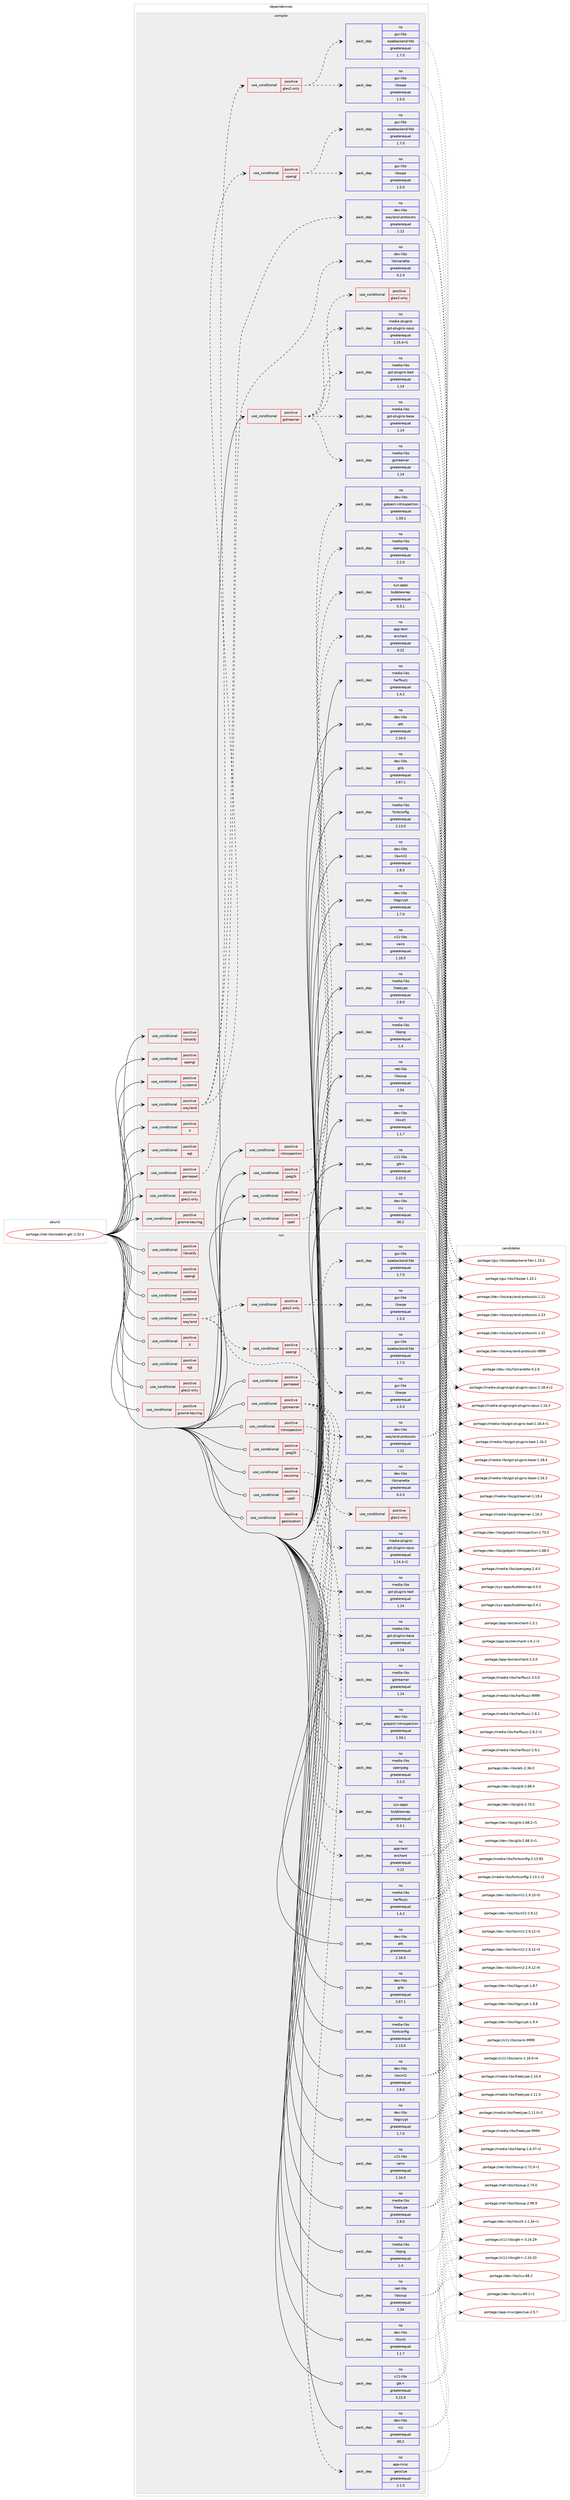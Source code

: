 digraph prolog {

# *************
# Graph options
# *************

newrank=true;
concentrate=true;
compound=true;
graph [rankdir=LR,fontname=Helvetica,fontsize=10,ranksep=1.5];#, ranksep=2.5, nodesep=0.2];
edge  [arrowhead=vee];
node  [fontname=Helvetica,fontsize=10];

# **********
# The ebuild
# **********

subgraph cluster_leftcol {
color=gray;
label=<<i>ebuild</i>>;
id [label="portage://net-libs/webkit-gtk-2.32.4", color=red, width=4, href="../net-libs/webkit-gtk-2.32.4.svg"];
}

# ****************
# The dependencies
# ****************

subgraph cluster_midcol {
color=gray;
label=<<i>dependencies</i>>;
subgraph cluster_compile {
fillcolor="#eeeeee";
style=filled;
label=<<i>compile</i>>;
subgraph cond40 {
dependency108 [label=<<TABLE BORDER="0" CELLBORDER="1" CELLSPACING="0" CELLPADDING="4"><TR><TD ROWSPAN="3" CELLPADDING="10">use_conditional</TD></TR><TR><TD>positive</TD></TR><TR><TD>X</TD></TR></TABLE>>, shape=none, color=red];
# *** BEGIN UNKNOWN DEPENDENCY TYPE (TODO) ***
# dependency108 -> package_dependency(portage://net-libs/webkit-gtk-2.32.4,install,no,x11-libs,libX11,none,[,,],[],[])
# *** END UNKNOWN DEPENDENCY TYPE (TODO) ***

# *** BEGIN UNKNOWN DEPENDENCY TYPE (TODO) ***
# dependency108 -> package_dependency(portage://net-libs/webkit-gtk-2.32.4,install,no,x11-libs,libXcomposite,none,[,,],[],[])
# *** END UNKNOWN DEPENDENCY TYPE (TODO) ***

# *** BEGIN UNKNOWN DEPENDENCY TYPE (TODO) ***
# dependency108 -> package_dependency(portage://net-libs/webkit-gtk-2.32.4,install,no,x11-libs,libXdamage,none,[,,],[],[])
# *** END UNKNOWN DEPENDENCY TYPE (TODO) ***

# *** BEGIN UNKNOWN DEPENDENCY TYPE (TODO) ***
# dependency108 -> package_dependency(portage://net-libs/webkit-gtk-2.32.4,install,no,x11-libs,libXrender,none,[,,],[],[])
# *** END UNKNOWN DEPENDENCY TYPE (TODO) ***

# *** BEGIN UNKNOWN DEPENDENCY TYPE (TODO) ***
# dependency108 -> package_dependency(portage://net-libs/webkit-gtk-2.32.4,install,no,x11-libs,libXt,none,[,,],[],[])
# *** END UNKNOWN DEPENDENCY TYPE (TODO) ***

}
id:e -> dependency108:w [weight=20,style="solid",arrowhead="vee"];
subgraph cond41 {
dependency109 [label=<<TABLE BORDER="0" CELLBORDER="1" CELLSPACING="0" CELLPADDING="4"><TR><TD ROWSPAN="3" CELLPADDING="10">use_conditional</TD></TR><TR><TD>positive</TD></TR><TR><TD>egl</TD></TR></TABLE>>, shape=none, color=red];
# *** BEGIN UNKNOWN DEPENDENCY TYPE (TODO) ***
# dependency109 -> package_dependency(portage://net-libs/webkit-gtk-2.32.4,install,no,media-libs,mesa,none,[,,],[],[use(enable(egl),positive)])
# *** END UNKNOWN DEPENDENCY TYPE (TODO) ***

}
id:e -> dependency109:w [weight=20,style="solid",arrowhead="vee"];
subgraph cond42 {
dependency110 [label=<<TABLE BORDER="0" CELLBORDER="1" CELLSPACING="0" CELLPADDING="4"><TR><TD ROWSPAN="3" CELLPADDING="10">use_conditional</TD></TR><TR><TD>positive</TD></TR><TR><TD>gamepad</TD></TR></TABLE>>, shape=none, color=red];
subgraph pack68 {
dependency111 [label=<<TABLE BORDER="0" CELLBORDER="1" CELLSPACING="0" CELLPADDING="4" WIDTH="220"><TR><TD ROWSPAN="6" CELLPADDING="30">pack_dep</TD></TR><TR><TD WIDTH="110">no</TD></TR><TR><TD>dev-libs</TD></TR><TR><TD>libmanette</TD></TR><TR><TD>greaterequal</TD></TR><TR><TD>0.2.4</TD></TR></TABLE>>, shape=none, color=blue];
}
dependency110:e -> dependency111:w [weight=20,style="dashed",arrowhead="vee"];
}
id:e -> dependency110:w [weight=20,style="solid",arrowhead="vee"];
subgraph cond43 {
dependency112 [label=<<TABLE BORDER="0" CELLBORDER="1" CELLSPACING="0" CELLPADDING="4"><TR><TD ROWSPAN="3" CELLPADDING="10">use_conditional</TD></TR><TR><TD>positive</TD></TR><TR><TD>gles2-only</TD></TR></TABLE>>, shape=none, color=red];
# *** BEGIN UNKNOWN DEPENDENCY TYPE (TODO) ***
# dependency112 -> package_dependency(portage://net-libs/webkit-gtk-2.32.4,install,no,media-libs,mesa,none,[,,],[],[use(enable(gles2),none)])
# *** END UNKNOWN DEPENDENCY TYPE (TODO) ***

}
id:e -> dependency112:w [weight=20,style="solid",arrowhead="vee"];
subgraph cond44 {
dependency113 [label=<<TABLE BORDER="0" CELLBORDER="1" CELLSPACING="0" CELLPADDING="4"><TR><TD ROWSPAN="3" CELLPADDING="10">use_conditional</TD></TR><TR><TD>positive</TD></TR><TR><TD>gnome-keyring</TD></TR></TABLE>>, shape=none, color=red];
# *** BEGIN UNKNOWN DEPENDENCY TYPE (TODO) ***
# dependency113 -> package_dependency(portage://net-libs/webkit-gtk-2.32.4,install,no,app-crypt,libsecret,none,[,,],[],[])
# *** END UNKNOWN DEPENDENCY TYPE (TODO) ***

}
id:e -> dependency113:w [weight=20,style="solid",arrowhead="vee"];
subgraph cond45 {
dependency114 [label=<<TABLE BORDER="0" CELLBORDER="1" CELLSPACING="0" CELLPADDING="4"><TR><TD ROWSPAN="3" CELLPADDING="10">use_conditional</TD></TR><TR><TD>positive</TD></TR><TR><TD>gstreamer</TD></TR></TABLE>>, shape=none, color=red];
subgraph pack69 {
dependency115 [label=<<TABLE BORDER="0" CELLBORDER="1" CELLSPACING="0" CELLPADDING="4" WIDTH="220"><TR><TD ROWSPAN="6" CELLPADDING="30">pack_dep</TD></TR><TR><TD WIDTH="110">no</TD></TR><TR><TD>media-libs</TD></TR><TR><TD>gstreamer</TD></TR><TR><TD>greaterequal</TD></TR><TR><TD>1.14</TD></TR></TABLE>>, shape=none, color=blue];
}
dependency114:e -> dependency115:w [weight=20,style="dashed",arrowhead="vee"];
subgraph pack70 {
dependency116 [label=<<TABLE BORDER="0" CELLBORDER="1" CELLSPACING="0" CELLPADDING="4" WIDTH="220"><TR><TD ROWSPAN="6" CELLPADDING="30">pack_dep</TD></TR><TR><TD WIDTH="110">no</TD></TR><TR><TD>media-libs</TD></TR><TR><TD>gst-plugins-base</TD></TR><TR><TD>greaterequal</TD></TR><TR><TD>1.14</TD></TR></TABLE>>, shape=none, color=blue];
}
dependency114:e -> dependency116:w [weight=20,style="dashed",arrowhead="vee"];
subgraph cond46 {
dependency117 [label=<<TABLE BORDER="0" CELLBORDER="1" CELLSPACING="0" CELLPADDING="4"><TR><TD ROWSPAN="3" CELLPADDING="10">use_conditional</TD></TR><TR><TD>positive</TD></TR><TR><TD>gles2-only</TD></TR></TABLE>>, shape=none, color=red];
# *** BEGIN UNKNOWN DEPENDENCY TYPE (TODO) ***
# dependency117 -> package_dependency(portage://net-libs/webkit-gtk-2.32.4,install,no,media-libs,gst-plugins-base,none,[,,],[slot(1.0)],[use(enable(gles2),none)])
# *** END UNKNOWN DEPENDENCY TYPE (TODO) ***

}
dependency114:e -> dependency117:w [weight=20,style="dashed",arrowhead="vee"];
subgraph pack71 {
dependency118 [label=<<TABLE BORDER="0" CELLBORDER="1" CELLSPACING="0" CELLPADDING="4" WIDTH="220"><TR><TD ROWSPAN="6" CELLPADDING="30">pack_dep</TD></TR><TR><TD WIDTH="110">no</TD></TR><TR><TD>media-plugins</TD></TR><TR><TD>gst-plugins-opus</TD></TR><TR><TD>greaterequal</TD></TR><TR><TD>1.14.4-r1</TD></TR></TABLE>>, shape=none, color=blue];
}
dependency114:e -> dependency118:w [weight=20,style="dashed",arrowhead="vee"];
subgraph pack72 {
dependency119 [label=<<TABLE BORDER="0" CELLBORDER="1" CELLSPACING="0" CELLPADDING="4" WIDTH="220"><TR><TD ROWSPAN="6" CELLPADDING="30">pack_dep</TD></TR><TR><TD WIDTH="110">no</TD></TR><TR><TD>media-libs</TD></TR><TR><TD>gst-plugins-bad</TD></TR><TR><TD>greaterequal</TD></TR><TR><TD>1.14</TD></TR></TABLE>>, shape=none, color=blue];
}
dependency114:e -> dependency119:w [weight=20,style="dashed",arrowhead="vee"];
}
id:e -> dependency114:w [weight=20,style="solid",arrowhead="vee"];
subgraph cond47 {
dependency120 [label=<<TABLE BORDER="0" CELLBORDER="1" CELLSPACING="0" CELLPADDING="4"><TR><TD ROWSPAN="3" CELLPADDING="10">use_conditional</TD></TR><TR><TD>positive</TD></TR><TR><TD>introspection</TD></TR></TABLE>>, shape=none, color=red];
subgraph pack73 {
dependency121 [label=<<TABLE BORDER="0" CELLBORDER="1" CELLSPACING="0" CELLPADDING="4" WIDTH="220"><TR><TD ROWSPAN="6" CELLPADDING="30">pack_dep</TD></TR><TR><TD WIDTH="110">no</TD></TR><TR><TD>dev-libs</TD></TR><TR><TD>gobject-introspection</TD></TR><TR><TD>greaterequal</TD></TR><TR><TD>1.59.1</TD></TR></TABLE>>, shape=none, color=blue];
}
dependency120:e -> dependency121:w [weight=20,style="dashed",arrowhead="vee"];
}
id:e -> dependency120:w [weight=20,style="solid",arrowhead="vee"];
subgraph cond48 {
dependency122 [label=<<TABLE BORDER="0" CELLBORDER="1" CELLSPACING="0" CELLPADDING="4"><TR><TD ROWSPAN="3" CELLPADDING="10">use_conditional</TD></TR><TR><TD>positive</TD></TR><TR><TD>jpeg2k</TD></TR></TABLE>>, shape=none, color=red];
subgraph pack74 {
dependency123 [label=<<TABLE BORDER="0" CELLBORDER="1" CELLSPACING="0" CELLPADDING="4" WIDTH="220"><TR><TD ROWSPAN="6" CELLPADDING="30">pack_dep</TD></TR><TR><TD WIDTH="110">no</TD></TR><TR><TD>media-libs</TD></TR><TR><TD>openjpeg</TD></TR><TR><TD>greaterequal</TD></TR><TR><TD>2.2.0</TD></TR></TABLE>>, shape=none, color=blue];
}
dependency122:e -> dependency123:w [weight=20,style="dashed",arrowhead="vee"];
}
id:e -> dependency122:w [weight=20,style="solid",arrowhead="vee"];
subgraph cond49 {
dependency124 [label=<<TABLE BORDER="0" CELLBORDER="1" CELLSPACING="0" CELLPADDING="4"><TR><TD ROWSPAN="3" CELLPADDING="10">use_conditional</TD></TR><TR><TD>positive</TD></TR><TR><TD>libnotify</TD></TR></TABLE>>, shape=none, color=red];
# *** BEGIN UNKNOWN DEPENDENCY TYPE (TODO) ***
# dependency124 -> package_dependency(portage://net-libs/webkit-gtk-2.32.4,install,no,x11-libs,libnotify,none,[,,],[],[])
# *** END UNKNOWN DEPENDENCY TYPE (TODO) ***

}
id:e -> dependency124:w [weight=20,style="solid",arrowhead="vee"];
subgraph cond50 {
dependency125 [label=<<TABLE BORDER="0" CELLBORDER="1" CELLSPACING="0" CELLPADDING="4"><TR><TD ROWSPAN="3" CELLPADDING="10">use_conditional</TD></TR><TR><TD>positive</TD></TR><TR><TD>opengl</TD></TR></TABLE>>, shape=none, color=red];
# *** BEGIN UNKNOWN DEPENDENCY TYPE (TODO) ***
# dependency125 -> package_dependency(portage://net-libs/webkit-gtk-2.32.4,install,no,virtual,opengl,none,[,,],[],[])
# *** END UNKNOWN DEPENDENCY TYPE (TODO) ***

}
id:e -> dependency125:w [weight=20,style="solid",arrowhead="vee"];
subgraph cond51 {
dependency126 [label=<<TABLE BORDER="0" CELLBORDER="1" CELLSPACING="0" CELLPADDING="4"><TR><TD ROWSPAN="3" CELLPADDING="10">use_conditional</TD></TR><TR><TD>positive</TD></TR><TR><TD>seccomp</TD></TR></TABLE>>, shape=none, color=red];
subgraph pack75 {
dependency127 [label=<<TABLE BORDER="0" CELLBORDER="1" CELLSPACING="0" CELLPADDING="4" WIDTH="220"><TR><TD ROWSPAN="6" CELLPADDING="30">pack_dep</TD></TR><TR><TD WIDTH="110">no</TD></TR><TR><TD>sys-apps</TD></TR><TR><TD>bubblewrap</TD></TR><TR><TD>greaterequal</TD></TR><TR><TD>0.3.1</TD></TR></TABLE>>, shape=none, color=blue];
}
dependency126:e -> dependency127:w [weight=20,style="dashed",arrowhead="vee"];
# *** BEGIN UNKNOWN DEPENDENCY TYPE (TODO) ***
# dependency126 -> package_dependency(portage://net-libs/webkit-gtk-2.32.4,install,no,sys-libs,libseccomp,none,[,,],[],[])
# *** END UNKNOWN DEPENDENCY TYPE (TODO) ***

# *** BEGIN UNKNOWN DEPENDENCY TYPE (TODO) ***
# dependency126 -> package_dependency(portage://net-libs/webkit-gtk-2.32.4,install,no,sys-apps,xdg-dbus-proxy,none,[,,],[],[])
# *** END UNKNOWN DEPENDENCY TYPE (TODO) ***

}
id:e -> dependency126:w [weight=20,style="solid",arrowhead="vee"];
subgraph cond52 {
dependency128 [label=<<TABLE BORDER="0" CELLBORDER="1" CELLSPACING="0" CELLPADDING="4"><TR><TD ROWSPAN="3" CELLPADDING="10">use_conditional</TD></TR><TR><TD>positive</TD></TR><TR><TD>spell</TD></TR></TABLE>>, shape=none, color=red];
subgraph pack76 {
dependency129 [label=<<TABLE BORDER="0" CELLBORDER="1" CELLSPACING="0" CELLPADDING="4" WIDTH="220"><TR><TD ROWSPAN="6" CELLPADDING="30">pack_dep</TD></TR><TR><TD WIDTH="110">no</TD></TR><TR><TD>app-text</TD></TR><TR><TD>enchant</TD></TR><TR><TD>greaterequal</TD></TR><TR><TD>0.22</TD></TR></TABLE>>, shape=none, color=blue];
}
dependency128:e -> dependency129:w [weight=20,style="dashed",arrowhead="vee"];
}
id:e -> dependency128:w [weight=20,style="solid",arrowhead="vee"];
subgraph cond53 {
dependency130 [label=<<TABLE BORDER="0" CELLBORDER="1" CELLSPACING="0" CELLPADDING="4"><TR><TD ROWSPAN="3" CELLPADDING="10">use_conditional</TD></TR><TR><TD>positive</TD></TR><TR><TD>systemd</TD></TR></TABLE>>, shape=none, color=red];
# *** BEGIN UNKNOWN DEPENDENCY TYPE (TODO) ***
# dependency130 -> package_dependency(portage://net-libs/webkit-gtk-2.32.4,install,no,sys-apps,systemd,none,[,,],any_same_slot,[])
# *** END UNKNOWN DEPENDENCY TYPE (TODO) ***

}
id:e -> dependency130:w [weight=20,style="solid",arrowhead="vee"];
subgraph cond54 {
dependency131 [label=<<TABLE BORDER="0" CELLBORDER="1" CELLSPACING="0" CELLPADDING="4"><TR><TD ROWSPAN="3" CELLPADDING="10">use_conditional</TD></TR><TR><TD>positive</TD></TR><TR><TD>wayland</TD></TR></TABLE>>, shape=none, color=red];
# *** BEGIN UNKNOWN DEPENDENCY TYPE (TODO) ***
# dependency131 -> package_dependency(portage://net-libs/webkit-gtk-2.32.4,install,no,dev-libs,wayland,none,[,,],[],[])
# *** END UNKNOWN DEPENDENCY TYPE (TODO) ***

subgraph pack77 {
dependency132 [label=<<TABLE BORDER="0" CELLBORDER="1" CELLSPACING="0" CELLPADDING="4" WIDTH="220"><TR><TD ROWSPAN="6" CELLPADDING="30">pack_dep</TD></TR><TR><TD WIDTH="110">no</TD></TR><TR><TD>dev-libs</TD></TR><TR><TD>wayland-protocols</TD></TR><TR><TD>greaterequal</TD></TR><TR><TD>1.12</TD></TR></TABLE>>, shape=none, color=blue];
}
dependency131:e -> dependency132:w [weight=20,style="dashed",arrowhead="vee"];
subgraph cond55 {
dependency133 [label=<<TABLE BORDER="0" CELLBORDER="1" CELLSPACING="0" CELLPADDING="4"><TR><TD ROWSPAN="3" CELLPADDING="10">use_conditional</TD></TR><TR><TD>positive</TD></TR><TR><TD>opengl</TD></TR></TABLE>>, shape=none, color=red];
subgraph pack78 {
dependency134 [label=<<TABLE BORDER="0" CELLBORDER="1" CELLSPACING="0" CELLPADDING="4" WIDTH="220"><TR><TD ROWSPAN="6" CELLPADDING="30">pack_dep</TD></TR><TR><TD WIDTH="110">no</TD></TR><TR><TD>gui-libs</TD></TR><TR><TD>libwpe</TD></TR><TR><TD>greaterequal</TD></TR><TR><TD>1.5.0</TD></TR></TABLE>>, shape=none, color=blue];
}
dependency133:e -> dependency134:w [weight=20,style="dashed",arrowhead="vee"];
subgraph pack79 {
dependency135 [label=<<TABLE BORDER="0" CELLBORDER="1" CELLSPACING="0" CELLPADDING="4" WIDTH="220"><TR><TD ROWSPAN="6" CELLPADDING="30">pack_dep</TD></TR><TR><TD WIDTH="110">no</TD></TR><TR><TD>gui-libs</TD></TR><TR><TD>wpebackend-fdo</TD></TR><TR><TD>greaterequal</TD></TR><TR><TD>1.7.0</TD></TR></TABLE>>, shape=none, color=blue];
}
dependency133:e -> dependency135:w [weight=20,style="dashed",arrowhead="vee"];
}
dependency131:e -> dependency133:w [weight=20,style="dashed",arrowhead="vee"];
subgraph cond56 {
dependency136 [label=<<TABLE BORDER="0" CELLBORDER="1" CELLSPACING="0" CELLPADDING="4"><TR><TD ROWSPAN="3" CELLPADDING="10">use_conditional</TD></TR><TR><TD>positive</TD></TR><TR><TD>gles2-only</TD></TR></TABLE>>, shape=none, color=red];
subgraph pack80 {
dependency137 [label=<<TABLE BORDER="0" CELLBORDER="1" CELLSPACING="0" CELLPADDING="4" WIDTH="220"><TR><TD ROWSPAN="6" CELLPADDING="30">pack_dep</TD></TR><TR><TD WIDTH="110">no</TD></TR><TR><TD>gui-libs</TD></TR><TR><TD>libwpe</TD></TR><TR><TD>greaterequal</TD></TR><TR><TD>1.5.0</TD></TR></TABLE>>, shape=none, color=blue];
}
dependency136:e -> dependency137:w [weight=20,style="dashed",arrowhead="vee"];
subgraph pack81 {
dependency138 [label=<<TABLE BORDER="0" CELLBORDER="1" CELLSPACING="0" CELLPADDING="4" WIDTH="220"><TR><TD ROWSPAN="6" CELLPADDING="30">pack_dep</TD></TR><TR><TD WIDTH="110">no</TD></TR><TR><TD>gui-libs</TD></TR><TR><TD>wpebackend-fdo</TD></TR><TR><TD>greaterequal</TD></TR><TR><TD>1.7.0</TD></TR></TABLE>>, shape=none, color=blue];
}
dependency136:e -> dependency138:w [weight=20,style="dashed",arrowhead="vee"];
}
dependency131:e -> dependency136:w [weight=20,style="dashed",arrowhead="vee"];
}
id:e -> dependency131:w [weight=20,style="solid",arrowhead="vee"];
# *** BEGIN UNKNOWN DEPENDENCY TYPE (TODO) ***
# id -> package_dependency(portage://net-libs/webkit-gtk-2.32.4,install,no,dev-db,sqlite,none,[,,],[slot(3),equal],[])
# *** END UNKNOWN DEPENDENCY TYPE (TODO) ***

subgraph pack82 {
dependency139 [label=<<TABLE BORDER="0" CELLBORDER="1" CELLSPACING="0" CELLPADDING="4" WIDTH="220"><TR><TD ROWSPAN="6" CELLPADDING="30">pack_dep</TD></TR><TR><TD WIDTH="110">no</TD></TR><TR><TD>dev-libs</TD></TR><TR><TD>atk</TD></TR><TR><TD>greaterequal</TD></TR><TR><TD>2.16.0</TD></TR></TABLE>>, shape=none, color=blue];
}
id:e -> dependency139:w [weight=20,style="solid",arrowhead="vee"];
subgraph pack83 {
dependency140 [label=<<TABLE BORDER="0" CELLBORDER="1" CELLSPACING="0" CELLPADDING="4" WIDTH="220"><TR><TD ROWSPAN="6" CELLPADDING="30">pack_dep</TD></TR><TR><TD WIDTH="110">no</TD></TR><TR><TD>dev-libs</TD></TR><TR><TD>glib</TD></TR><TR><TD>greaterequal</TD></TR><TR><TD>2.67.1</TD></TR></TABLE>>, shape=none, color=blue];
}
id:e -> dependency140:w [weight=20,style="solid",arrowhead="vee"];
# *** BEGIN UNKNOWN DEPENDENCY TYPE (TODO) ***
# id -> package_dependency(portage://net-libs/webkit-gtk-2.32.4,install,no,dev-libs,hyphen,none,[,,],[],[])
# *** END UNKNOWN DEPENDENCY TYPE (TODO) ***

subgraph pack84 {
dependency141 [label=<<TABLE BORDER="0" CELLBORDER="1" CELLSPACING="0" CELLPADDING="4" WIDTH="220"><TR><TD ROWSPAN="6" CELLPADDING="30">pack_dep</TD></TR><TR><TD WIDTH="110">no</TD></TR><TR><TD>dev-libs</TD></TR><TR><TD>icu</TD></TR><TR><TD>greaterequal</TD></TR><TR><TD>60.2</TD></TR></TABLE>>, shape=none, color=blue];
}
id:e -> dependency141:w [weight=20,style="solid",arrowhead="vee"];
subgraph pack85 {
dependency142 [label=<<TABLE BORDER="0" CELLBORDER="1" CELLSPACING="0" CELLPADDING="4" WIDTH="220"><TR><TD ROWSPAN="6" CELLPADDING="30">pack_dep</TD></TR><TR><TD WIDTH="110">no</TD></TR><TR><TD>dev-libs</TD></TR><TR><TD>libgcrypt</TD></TR><TR><TD>greaterequal</TD></TR><TR><TD>1.7.0</TD></TR></TABLE>>, shape=none, color=blue];
}
id:e -> dependency142:w [weight=20,style="solid",arrowhead="vee"];
# *** BEGIN UNKNOWN DEPENDENCY TYPE (TODO) ***
# id -> package_dependency(portage://net-libs/webkit-gtk-2.32.4,install,no,dev-libs,libtasn1,none,[,,],any_same_slot,[])
# *** END UNKNOWN DEPENDENCY TYPE (TODO) ***

subgraph pack86 {
dependency143 [label=<<TABLE BORDER="0" CELLBORDER="1" CELLSPACING="0" CELLPADDING="4" WIDTH="220"><TR><TD ROWSPAN="6" CELLPADDING="30">pack_dep</TD></TR><TR><TD WIDTH="110">no</TD></TR><TR><TD>dev-libs</TD></TR><TR><TD>libxml2</TD></TR><TR><TD>greaterequal</TD></TR><TR><TD>2.8.0</TD></TR></TABLE>>, shape=none, color=blue];
}
id:e -> dependency143:w [weight=20,style="solid",arrowhead="vee"];
subgraph pack87 {
dependency144 [label=<<TABLE BORDER="0" CELLBORDER="1" CELLSPACING="0" CELLPADDING="4" WIDTH="220"><TR><TD ROWSPAN="6" CELLPADDING="30">pack_dep</TD></TR><TR><TD WIDTH="110">no</TD></TR><TR><TD>dev-libs</TD></TR><TR><TD>libxslt</TD></TR><TR><TD>greaterequal</TD></TR><TR><TD>1.1.7</TD></TR></TABLE>>, shape=none, color=blue];
}
id:e -> dependency144:w [weight=20,style="solid",arrowhead="vee"];
# *** BEGIN UNKNOWN DEPENDENCY TYPE (TODO) ***
# id -> package_dependency(portage://net-libs/webkit-gtk-2.32.4,install,no,dev-util,desktop-file-utils,none,[,,],[],[])
# *** END UNKNOWN DEPENDENCY TYPE (TODO) ***

subgraph pack88 {
dependency145 [label=<<TABLE BORDER="0" CELLBORDER="1" CELLSPACING="0" CELLPADDING="4" WIDTH="220"><TR><TD ROWSPAN="6" CELLPADDING="30">pack_dep</TD></TR><TR><TD WIDTH="110">no</TD></TR><TR><TD>media-libs</TD></TR><TR><TD>fontconfig</TD></TR><TR><TD>greaterequal</TD></TR><TR><TD>2.13.0</TD></TR></TABLE>>, shape=none, color=blue];
}
id:e -> dependency145:w [weight=20,style="solid",arrowhead="vee"];
subgraph pack89 {
dependency146 [label=<<TABLE BORDER="0" CELLBORDER="1" CELLSPACING="0" CELLPADDING="4" WIDTH="220"><TR><TD ROWSPAN="6" CELLPADDING="30">pack_dep</TD></TR><TR><TD WIDTH="110">no</TD></TR><TR><TD>media-libs</TD></TR><TR><TD>freetype</TD></TR><TR><TD>greaterequal</TD></TR><TR><TD>2.9.0</TD></TR></TABLE>>, shape=none, color=blue];
}
id:e -> dependency146:w [weight=20,style="solid",arrowhead="vee"];
subgraph pack90 {
dependency147 [label=<<TABLE BORDER="0" CELLBORDER="1" CELLSPACING="0" CELLPADDING="4" WIDTH="220"><TR><TD ROWSPAN="6" CELLPADDING="30">pack_dep</TD></TR><TR><TD WIDTH="110">no</TD></TR><TR><TD>media-libs</TD></TR><TR><TD>harfbuzz</TD></TR><TR><TD>greaterequal</TD></TR><TR><TD>1.4.2</TD></TR></TABLE>>, shape=none, color=blue];
}
id:e -> dependency147:w [weight=20,style="solid",arrowhead="vee"];
subgraph pack91 {
dependency148 [label=<<TABLE BORDER="0" CELLBORDER="1" CELLSPACING="0" CELLPADDING="4" WIDTH="220"><TR><TD ROWSPAN="6" CELLPADDING="30">pack_dep</TD></TR><TR><TD WIDTH="110">no</TD></TR><TR><TD>media-libs</TD></TR><TR><TD>libpng</TD></TR><TR><TD>greaterequal</TD></TR><TR><TD>1.4</TD></TR></TABLE>>, shape=none, color=blue];
}
id:e -> dependency148:w [weight=20,style="solid",arrowhead="vee"];
# *** BEGIN UNKNOWN DEPENDENCY TYPE (TODO) ***
# id -> package_dependency(portage://net-libs/webkit-gtk-2.32.4,install,no,media-libs,libwebp,none,[,,],any_same_slot,[])
# *** END UNKNOWN DEPENDENCY TYPE (TODO) ***

# *** BEGIN UNKNOWN DEPENDENCY TYPE (TODO) ***
# id -> package_dependency(portage://net-libs/webkit-gtk-2.32.4,install,no,media-libs,woff2,none,[,,],[],[])
# *** END UNKNOWN DEPENDENCY TYPE (TODO) ***

subgraph pack92 {
dependency149 [label=<<TABLE BORDER="0" CELLBORDER="1" CELLSPACING="0" CELLPADDING="4" WIDTH="220"><TR><TD ROWSPAN="6" CELLPADDING="30">pack_dep</TD></TR><TR><TD WIDTH="110">no</TD></TR><TR><TD>net-libs</TD></TR><TR><TD>libsoup</TD></TR><TR><TD>greaterequal</TD></TR><TR><TD>2.54</TD></TR></TABLE>>, shape=none, color=blue];
}
id:e -> dependency149:w [weight=20,style="solid",arrowhead="vee"];
# *** BEGIN UNKNOWN DEPENDENCY TYPE (TODO) ***
# id -> package_dependency(portage://net-libs/webkit-gtk-2.32.4,install,no,sys-libs,zlib,none,[,,],[slot(0)],[])
# *** END UNKNOWN DEPENDENCY TYPE (TODO) ***

# *** BEGIN UNKNOWN DEPENDENCY TYPE (TODO) ***
# id -> package_dependency(portage://net-libs/webkit-gtk-2.32.4,install,no,virtual,jpeg,none,[,,],[slot(0),equal],[])
# *** END UNKNOWN DEPENDENCY TYPE (TODO) ***

subgraph pack93 {
dependency150 [label=<<TABLE BORDER="0" CELLBORDER="1" CELLSPACING="0" CELLPADDING="4" WIDTH="220"><TR><TD ROWSPAN="6" CELLPADDING="30">pack_dep</TD></TR><TR><TD WIDTH="110">no</TD></TR><TR><TD>x11-libs</TD></TR><TR><TD>cairo</TD></TR><TR><TD>greaterequal</TD></TR><TR><TD>1.16.0</TD></TR></TABLE>>, shape=none, color=blue];
}
id:e -> dependency150:w [weight=20,style="solid",arrowhead="vee"];
subgraph pack94 {
dependency151 [label=<<TABLE BORDER="0" CELLBORDER="1" CELLSPACING="0" CELLPADDING="4" WIDTH="220"><TR><TD ROWSPAN="6" CELLPADDING="30">pack_dep</TD></TR><TR><TD WIDTH="110">no</TD></TR><TR><TD>x11-libs</TD></TR><TR><TD>gtk+</TD></TR><TR><TD>greaterequal</TD></TR><TR><TD>3.22.0</TD></TR></TABLE>>, shape=none, color=blue];
}
id:e -> dependency151:w [weight=20,style="solid",arrowhead="vee"];
# *** BEGIN UNKNOWN DEPENDENCY TYPE (TODO) ***
# id -> package_dependency(portage://net-libs/webkit-gtk-2.32.4,install,no,x11-misc,shared-mime-info,none,[,,],[],[])
# *** END UNKNOWN DEPENDENCY TYPE (TODO) ***

}
subgraph cluster_compileandrun {
fillcolor="#eeeeee";
style=filled;
label=<<i>compile and run</i>>;
}
subgraph cluster_run {
fillcolor="#eeeeee";
style=filled;
label=<<i>run</i>>;
subgraph cond57 {
dependency152 [label=<<TABLE BORDER="0" CELLBORDER="1" CELLSPACING="0" CELLPADDING="4"><TR><TD ROWSPAN="3" CELLPADDING="10">use_conditional</TD></TR><TR><TD>positive</TD></TR><TR><TD>X</TD></TR></TABLE>>, shape=none, color=red];
# *** BEGIN UNKNOWN DEPENDENCY TYPE (TODO) ***
# dependency152 -> package_dependency(portage://net-libs/webkit-gtk-2.32.4,run,no,x11-libs,libX11,none,[,,],[],[])
# *** END UNKNOWN DEPENDENCY TYPE (TODO) ***

# *** BEGIN UNKNOWN DEPENDENCY TYPE (TODO) ***
# dependency152 -> package_dependency(portage://net-libs/webkit-gtk-2.32.4,run,no,x11-libs,libXcomposite,none,[,,],[],[])
# *** END UNKNOWN DEPENDENCY TYPE (TODO) ***

# *** BEGIN UNKNOWN DEPENDENCY TYPE (TODO) ***
# dependency152 -> package_dependency(portage://net-libs/webkit-gtk-2.32.4,run,no,x11-libs,libXdamage,none,[,,],[],[])
# *** END UNKNOWN DEPENDENCY TYPE (TODO) ***

# *** BEGIN UNKNOWN DEPENDENCY TYPE (TODO) ***
# dependency152 -> package_dependency(portage://net-libs/webkit-gtk-2.32.4,run,no,x11-libs,libXrender,none,[,,],[],[])
# *** END UNKNOWN DEPENDENCY TYPE (TODO) ***

# *** BEGIN UNKNOWN DEPENDENCY TYPE (TODO) ***
# dependency152 -> package_dependency(portage://net-libs/webkit-gtk-2.32.4,run,no,x11-libs,libXt,none,[,,],[],[])
# *** END UNKNOWN DEPENDENCY TYPE (TODO) ***

}
id:e -> dependency152:w [weight=20,style="solid",arrowhead="odot"];
subgraph cond58 {
dependency153 [label=<<TABLE BORDER="0" CELLBORDER="1" CELLSPACING="0" CELLPADDING="4"><TR><TD ROWSPAN="3" CELLPADDING="10">use_conditional</TD></TR><TR><TD>positive</TD></TR><TR><TD>egl</TD></TR></TABLE>>, shape=none, color=red];
# *** BEGIN UNKNOWN DEPENDENCY TYPE (TODO) ***
# dependency153 -> package_dependency(portage://net-libs/webkit-gtk-2.32.4,run,no,media-libs,mesa,none,[,,],[],[use(enable(egl),positive)])
# *** END UNKNOWN DEPENDENCY TYPE (TODO) ***

}
id:e -> dependency153:w [weight=20,style="solid",arrowhead="odot"];
subgraph cond59 {
dependency154 [label=<<TABLE BORDER="0" CELLBORDER="1" CELLSPACING="0" CELLPADDING="4"><TR><TD ROWSPAN="3" CELLPADDING="10">use_conditional</TD></TR><TR><TD>positive</TD></TR><TR><TD>gamepad</TD></TR></TABLE>>, shape=none, color=red];
subgraph pack95 {
dependency155 [label=<<TABLE BORDER="0" CELLBORDER="1" CELLSPACING="0" CELLPADDING="4" WIDTH="220"><TR><TD ROWSPAN="6" CELLPADDING="30">pack_dep</TD></TR><TR><TD WIDTH="110">no</TD></TR><TR><TD>dev-libs</TD></TR><TR><TD>libmanette</TD></TR><TR><TD>greaterequal</TD></TR><TR><TD>0.2.4</TD></TR></TABLE>>, shape=none, color=blue];
}
dependency154:e -> dependency155:w [weight=20,style="dashed",arrowhead="vee"];
}
id:e -> dependency154:w [weight=20,style="solid",arrowhead="odot"];
subgraph cond60 {
dependency156 [label=<<TABLE BORDER="0" CELLBORDER="1" CELLSPACING="0" CELLPADDING="4"><TR><TD ROWSPAN="3" CELLPADDING="10">use_conditional</TD></TR><TR><TD>positive</TD></TR><TR><TD>geolocation</TD></TR></TABLE>>, shape=none, color=red];
subgraph pack96 {
dependency157 [label=<<TABLE BORDER="0" CELLBORDER="1" CELLSPACING="0" CELLPADDING="4" WIDTH="220"><TR><TD ROWSPAN="6" CELLPADDING="30">pack_dep</TD></TR><TR><TD WIDTH="110">no</TD></TR><TR><TD>app-misc</TD></TR><TR><TD>geoclue</TD></TR><TR><TD>greaterequal</TD></TR><TR><TD>2.1.5</TD></TR></TABLE>>, shape=none, color=blue];
}
dependency156:e -> dependency157:w [weight=20,style="dashed",arrowhead="vee"];
}
id:e -> dependency156:w [weight=20,style="solid",arrowhead="odot"];
subgraph cond61 {
dependency158 [label=<<TABLE BORDER="0" CELLBORDER="1" CELLSPACING="0" CELLPADDING="4"><TR><TD ROWSPAN="3" CELLPADDING="10">use_conditional</TD></TR><TR><TD>positive</TD></TR><TR><TD>gles2-only</TD></TR></TABLE>>, shape=none, color=red];
# *** BEGIN UNKNOWN DEPENDENCY TYPE (TODO) ***
# dependency158 -> package_dependency(portage://net-libs/webkit-gtk-2.32.4,run,no,media-libs,mesa,none,[,,],[],[use(enable(gles2),none)])
# *** END UNKNOWN DEPENDENCY TYPE (TODO) ***

}
id:e -> dependency158:w [weight=20,style="solid",arrowhead="odot"];
subgraph cond62 {
dependency159 [label=<<TABLE BORDER="0" CELLBORDER="1" CELLSPACING="0" CELLPADDING="4"><TR><TD ROWSPAN="3" CELLPADDING="10">use_conditional</TD></TR><TR><TD>positive</TD></TR><TR><TD>gnome-keyring</TD></TR></TABLE>>, shape=none, color=red];
# *** BEGIN UNKNOWN DEPENDENCY TYPE (TODO) ***
# dependency159 -> package_dependency(portage://net-libs/webkit-gtk-2.32.4,run,no,app-crypt,libsecret,none,[,,],[],[])
# *** END UNKNOWN DEPENDENCY TYPE (TODO) ***

}
id:e -> dependency159:w [weight=20,style="solid",arrowhead="odot"];
subgraph cond63 {
dependency160 [label=<<TABLE BORDER="0" CELLBORDER="1" CELLSPACING="0" CELLPADDING="4"><TR><TD ROWSPAN="3" CELLPADDING="10">use_conditional</TD></TR><TR><TD>positive</TD></TR><TR><TD>gstreamer</TD></TR></TABLE>>, shape=none, color=red];
subgraph pack97 {
dependency161 [label=<<TABLE BORDER="0" CELLBORDER="1" CELLSPACING="0" CELLPADDING="4" WIDTH="220"><TR><TD ROWSPAN="6" CELLPADDING="30">pack_dep</TD></TR><TR><TD WIDTH="110">no</TD></TR><TR><TD>media-libs</TD></TR><TR><TD>gstreamer</TD></TR><TR><TD>greaterequal</TD></TR><TR><TD>1.14</TD></TR></TABLE>>, shape=none, color=blue];
}
dependency160:e -> dependency161:w [weight=20,style="dashed",arrowhead="vee"];
subgraph pack98 {
dependency162 [label=<<TABLE BORDER="0" CELLBORDER="1" CELLSPACING="0" CELLPADDING="4" WIDTH="220"><TR><TD ROWSPAN="6" CELLPADDING="30">pack_dep</TD></TR><TR><TD WIDTH="110">no</TD></TR><TR><TD>media-libs</TD></TR><TR><TD>gst-plugins-base</TD></TR><TR><TD>greaterequal</TD></TR><TR><TD>1.14</TD></TR></TABLE>>, shape=none, color=blue];
}
dependency160:e -> dependency162:w [weight=20,style="dashed",arrowhead="vee"];
subgraph cond64 {
dependency163 [label=<<TABLE BORDER="0" CELLBORDER="1" CELLSPACING="0" CELLPADDING="4"><TR><TD ROWSPAN="3" CELLPADDING="10">use_conditional</TD></TR><TR><TD>positive</TD></TR><TR><TD>gles2-only</TD></TR></TABLE>>, shape=none, color=red];
# *** BEGIN UNKNOWN DEPENDENCY TYPE (TODO) ***
# dependency163 -> package_dependency(portage://net-libs/webkit-gtk-2.32.4,run,no,media-libs,gst-plugins-base,none,[,,],[slot(1.0)],[use(enable(gles2),none)])
# *** END UNKNOWN DEPENDENCY TYPE (TODO) ***

}
dependency160:e -> dependency163:w [weight=20,style="dashed",arrowhead="vee"];
subgraph pack99 {
dependency164 [label=<<TABLE BORDER="0" CELLBORDER="1" CELLSPACING="0" CELLPADDING="4" WIDTH="220"><TR><TD ROWSPAN="6" CELLPADDING="30">pack_dep</TD></TR><TR><TD WIDTH="110">no</TD></TR><TR><TD>media-plugins</TD></TR><TR><TD>gst-plugins-opus</TD></TR><TR><TD>greaterequal</TD></TR><TR><TD>1.14.4-r1</TD></TR></TABLE>>, shape=none, color=blue];
}
dependency160:e -> dependency164:w [weight=20,style="dashed",arrowhead="vee"];
subgraph pack100 {
dependency165 [label=<<TABLE BORDER="0" CELLBORDER="1" CELLSPACING="0" CELLPADDING="4" WIDTH="220"><TR><TD ROWSPAN="6" CELLPADDING="30">pack_dep</TD></TR><TR><TD WIDTH="110">no</TD></TR><TR><TD>media-libs</TD></TR><TR><TD>gst-plugins-bad</TD></TR><TR><TD>greaterequal</TD></TR><TR><TD>1.14</TD></TR></TABLE>>, shape=none, color=blue];
}
dependency160:e -> dependency165:w [weight=20,style="dashed",arrowhead="vee"];
}
id:e -> dependency160:w [weight=20,style="solid",arrowhead="odot"];
subgraph cond65 {
dependency166 [label=<<TABLE BORDER="0" CELLBORDER="1" CELLSPACING="0" CELLPADDING="4"><TR><TD ROWSPAN="3" CELLPADDING="10">use_conditional</TD></TR><TR><TD>positive</TD></TR><TR><TD>introspection</TD></TR></TABLE>>, shape=none, color=red];
subgraph pack101 {
dependency167 [label=<<TABLE BORDER="0" CELLBORDER="1" CELLSPACING="0" CELLPADDING="4" WIDTH="220"><TR><TD ROWSPAN="6" CELLPADDING="30">pack_dep</TD></TR><TR><TD WIDTH="110">no</TD></TR><TR><TD>dev-libs</TD></TR><TR><TD>gobject-introspection</TD></TR><TR><TD>greaterequal</TD></TR><TR><TD>1.59.1</TD></TR></TABLE>>, shape=none, color=blue];
}
dependency166:e -> dependency167:w [weight=20,style="dashed",arrowhead="vee"];
}
id:e -> dependency166:w [weight=20,style="solid",arrowhead="odot"];
subgraph cond66 {
dependency168 [label=<<TABLE BORDER="0" CELLBORDER="1" CELLSPACING="0" CELLPADDING="4"><TR><TD ROWSPAN="3" CELLPADDING="10">use_conditional</TD></TR><TR><TD>positive</TD></TR><TR><TD>jpeg2k</TD></TR></TABLE>>, shape=none, color=red];
subgraph pack102 {
dependency169 [label=<<TABLE BORDER="0" CELLBORDER="1" CELLSPACING="0" CELLPADDING="4" WIDTH="220"><TR><TD ROWSPAN="6" CELLPADDING="30">pack_dep</TD></TR><TR><TD WIDTH="110">no</TD></TR><TR><TD>media-libs</TD></TR><TR><TD>openjpeg</TD></TR><TR><TD>greaterequal</TD></TR><TR><TD>2.2.0</TD></TR></TABLE>>, shape=none, color=blue];
}
dependency168:e -> dependency169:w [weight=20,style="dashed",arrowhead="vee"];
}
id:e -> dependency168:w [weight=20,style="solid",arrowhead="odot"];
subgraph cond67 {
dependency170 [label=<<TABLE BORDER="0" CELLBORDER="1" CELLSPACING="0" CELLPADDING="4"><TR><TD ROWSPAN="3" CELLPADDING="10">use_conditional</TD></TR><TR><TD>positive</TD></TR><TR><TD>libnotify</TD></TR></TABLE>>, shape=none, color=red];
# *** BEGIN UNKNOWN DEPENDENCY TYPE (TODO) ***
# dependency170 -> package_dependency(portage://net-libs/webkit-gtk-2.32.4,run,no,x11-libs,libnotify,none,[,,],[],[])
# *** END UNKNOWN DEPENDENCY TYPE (TODO) ***

}
id:e -> dependency170:w [weight=20,style="solid",arrowhead="odot"];
subgraph cond68 {
dependency171 [label=<<TABLE BORDER="0" CELLBORDER="1" CELLSPACING="0" CELLPADDING="4"><TR><TD ROWSPAN="3" CELLPADDING="10">use_conditional</TD></TR><TR><TD>positive</TD></TR><TR><TD>opengl</TD></TR></TABLE>>, shape=none, color=red];
# *** BEGIN UNKNOWN DEPENDENCY TYPE (TODO) ***
# dependency171 -> package_dependency(portage://net-libs/webkit-gtk-2.32.4,run,no,virtual,opengl,none,[,,],[],[])
# *** END UNKNOWN DEPENDENCY TYPE (TODO) ***

}
id:e -> dependency171:w [weight=20,style="solid",arrowhead="odot"];
subgraph cond69 {
dependency172 [label=<<TABLE BORDER="0" CELLBORDER="1" CELLSPACING="0" CELLPADDING="4"><TR><TD ROWSPAN="3" CELLPADDING="10">use_conditional</TD></TR><TR><TD>positive</TD></TR><TR><TD>seccomp</TD></TR></TABLE>>, shape=none, color=red];
subgraph pack103 {
dependency173 [label=<<TABLE BORDER="0" CELLBORDER="1" CELLSPACING="0" CELLPADDING="4" WIDTH="220"><TR><TD ROWSPAN="6" CELLPADDING="30">pack_dep</TD></TR><TR><TD WIDTH="110">no</TD></TR><TR><TD>sys-apps</TD></TR><TR><TD>bubblewrap</TD></TR><TR><TD>greaterequal</TD></TR><TR><TD>0.3.1</TD></TR></TABLE>>, shape=none, color=blue];
}
dependency172:e -> dependency173:w [weight=20,style="dashed",arrowhead="vee"];
# *** BEGIN UNKNOWN DEPENDENCY TYPE (TODO) ***
# dependency172 -> package_dependency(portage://net-libs/webkit-gtk-2.32.4,run,no,sys-libs,libseccomp,none,[,,],[],[])
# *** END UNKNOWN DEPENDENCY TYPE (TODO) ***

# *** BEGIN UNKNOWN DEPENDENCY TYPE (TODO) ***
# dependency172 -> package_dependency(portage://net-libs/webkit-gtk-2.32.4,run,no,sys-apps,xdg-dbus-proxy,none,[,,],[],[])
# *** END UNKNOWN DEPENDENCY TYPE (TODO) ***

}
id:e -> dependency172:w [weight=20,style="solid",arrowhead="odot"];
subgraph cond70 {
dependency174 [label=<<TABLE BORDER="0" CELLBORDER="1" CELLSPACING="0" CELLPADDING="4"><TR><TD ROWSPAN="3" CELLPADDING="10">use_conditional</TD></TR><TR><TD>positive</TD></TR><TR><TD>spell</TD></TR></TABLE>>, shape=none, color=red];
subgraph pack104 {
dependency175 [label=<<TABLE BORDER="0" CELLBORDER="1" CELLSPACING="0" CELLPADDING="4" WIDTH="220"><TR><TD ROWSPAN="6" CELLPADDING="30">pack_dep</TD></TR><TR><TD WIDTH="110">no</TD></TR><TR><TD>app-text</TD></TR><TR><TD>enchant</TD></TR><TR><TD>greaterequal</TD></TR><TR><TD>0.22</TD></TR></TABLE>>, shape=none, color=blue];
}
dependency174:e -> dependency175:w [weight=20,style="dashed",arrowhead="vee"];
}
id:e -> dependency174:w [weight=20,style="solid",arrowhead="odot"];
subgraph cond71 {
dependency176 [label=<<TABLE BORDER="0" CELLBORDER="1" CELLSPACING="0" CELLPADDING="4"><TR><TD ROWSPAN="3" CELLPADDING="10">use_conditional</TD></TR><TR><TD>positive</TD></TR><TR><TD>systemd</TD></TR></TABLE>>, shape=none, color=red];
# *** BEGIN UNKNOWN DEPENDENCY TYPE (TODO) ***
# dependency176 -> package_dependency(portage://net-libs/webkit-gtk-2.32.4,run,no,sys-apps,systemd,none,[,,],any_same_slot,[])
# *** END UNKNOWN DEPENDENCY TYPE (TODO) ***

}
id:e -> dependency176:w [weight=20,style="solid",arrowhead="odot"];
subgraph cond72 {
dependency177 [label=<<TABLE BORDER="0" CELLBORDER="1" CELLSPACING="0" CELLPADDING="4"><TR><TD ROWSPAN="3" CELLPADDING="10">use_conditional</TD></TR><TR><TD>positive</TD></TR><TR><TD>wayland</TD></TR></TABLE>>, shape=none, color=red];
# *** BEGIN UNKNOWN DEPENDENCY TYPE (TODO) ***
# dependency177 -> package_dependency(portage://net-libs/webkit-gtk-2.32.4,run,no,dev-libs,wayland,none,[,,],[],[])
# *** END UNKNOWN DEPENDENCY TYPE (TODO) ***

subgraph pack105 {
dependency178 [label=<<TABLE BORDER="0" CELLBORDER="1" CELLSPACING="0" CELLPADDING="4" WIDTH="220"><TR><TD ROWSPAN="6" CELLPADDING="30">pack_dep</TD></TR><TR><TD WIDTH="110">no</TD></TR><TR><TD>dev-libs</TD></TR><TR><TD>wayland-protocols</TD></TR><TR><TD>greaterequal</TD></TR><TR><TD>1.12</TD></TR></TABLE>>, shape=none, color=blue];
}
dependency177:e -> dependency178:w [weight=20,style="dashed",arrowhead="vee"];
subgraph cond73 {
dependency179 [label=<<TABLE BORDER="0" CELLBORDER="1" CELLSPACING="0" CELLPADDING="4"><TR><TD ROWSPAN="3" CELLPADDING="10">use_conditional</TD></TR><TR><TD>positive</TD></TR><TR><TD>opengl</TD></TR></TABLE>>, shape=none, color=red];
subgraph pack106 {
dependency180 [label=<<TABLE BORDER="0" CELLBORDER="1" CELLSPACING="0" CELLPADDING="4" WIDTH="220"><TR><TD ROWSPAN="6" CELLPADDING="30">pack_dep</TD></TR><TR><TD WIDTH="110">no</TD></TR><TR><TD>gui-libs</TD></TR><TR><TD>libwpe</TD></TR><TR><TD>greaterequal</TD></TR><TR><TD>1.5.0</TD></TR></TABLE>>, shape=none, color=blue];
}
dependency179:e -> dependency180:w [weight=20,style="dashed",arrowhead="vee"];
subgraph pack107 {
dependency181 [label=<<TABLE BORDER="0" CELLBORDER="1" CELLSPACING="0" CELLPADDING="4" WIDTH="220"><TR><TD ROWSPAN="6" CELLPADDING="30">pack_dep</TD></TR><TR><TD WIDTH="110">no</TD></TR><TR><TD>gui-libs</TD></TR><TR><TD>wpebackend-fdo</TD></TR><TR><TD>greaterequal</TD></TR><TR><TD>1.7.0</TD></TR></TABLE>>, shape=none, color=blue];
}
dependency179:e -> dependency181:w [weight=20,style="dashed",arrowhead="vee"];
}
dependency177:e -> dependency179:w [weight=20,style="dashed",arrowhead="vee"];
subgraph cond74 {
dependency182 [label=<<TABLE BORDER="0" CELLBORDER="1" CELLSPACING="0" CELLPADDING="4"><TR><TD ROWSPAN="3" CELLPADDING="10">use_conditional</TD></TR><TR><TD>positive</TD></TR><TR><TD>gles2-only</TD></TR></TABLE>>, shape=none, color=red];
subgraph pack108 {
dependency183 [label=<<TABLE BORDER="0" CELLBORDER="1" CELLSPACING="0" CELLPADDING="4" WIDTH="220"><TR><TD ROWSPAN="6" CELLPADDING="30">pack_dep</TD></TR><TR><TD WIDTH="110">no</TD></TR><TR><TD>gui-libs</TD></TR><TR><TD>libwpe</TD></TR><TR><TD>greaterequal</TD></TR><TR><TD>1.5.0</TD></TR></TABLE>>, shape=none, color=blue];
}
dependency182:e -> dependency183:w [weight=20,style="dashed",arrowhead="vee"];
subgraph pack109 {
dependency184 [label=<<TABLE BORDER="0" CELLBORDER="1" CELLSPACING="0" CELLPADDING="4" WIDTH="220"><TR><TD ROWSPAN="6" CELLPADDING="30">pack_dep</TD></TR><TR><TD WIDTH="110">no</TD></TR><TR><TD>gui-libs</TD></TR><TR><TD>wpebackend-fdo</TD></TR><TR><TD>greaterequal</TD></TR><TR><TD>1.7.0</TD></TR></TABLE>>, shape=none, color=blue];
}
dependency182:e -> dependency184:w [weight=20,style="dashed",arrowhead="vee"];
}
dependency177:e -> dependency182:w [weight=20,style="dashed",arrowhead="vee"];
}
id:e -> dependency177:w [weight=20,style="solid",arrowhead="odot"];
# *** BEGIN UNKNOWN DEPENDENCY TYPE (TODO) ***
# id -> package_dependency(portage://net-libs/webkit-gtk-2.32.4,run,no,dev-db,sqlite,none,[,,],[slot(3),equal],[])
# *** END UNKNOWN DEPENDENCY TYPE (TODO) ***

subgraph pack110 {
dependency185 [label=<<TABLE BORDER="0" CELLBORDER="1" CELLSPACING="0" CELLPADDING="4" WIDTH="220"><TR><TD ROWSPAN="6" CELLPADDING="30">pack_dep</TD></TR><TR><TD WIDTH="110">no</TD></TR><TR><TD>dev-libs</TD></TR><TR><TD>atk</TD></TR><TR><TD>greaterequal</TD></TR><TR><TD>2.16.0</TD></TR></TABLE>>, shape=none, color=blue];
}
id:e -> dependency185:w [weight=20,style="solid",arrowhead="odot"];
subgraph pack111 {
dependency186 [label=<<TABLE BORDER="0" CELLBORDER="1" CELLSPACING="0" CELLPADDING="4" WIDTH="220"><TR><TD ROWSPAN="6" CELLPADDING="30">pack_dep</TD></TR><TR><TD WIDTH="110">no</TD></TR><TR><TD>dev-libs</TD></TR><TR><TD>glib</TD></TR><TR><TD>greaterequal</TD></TR><TR><TD>2.67.1</TD></TR></TABLE>>, shape=none, color=blue];
}
id:e -> dependency186:w [weight=20,style="solid",arrowhead="odot"];
# *** BEGIN UNKNOWN DEPENDENCY TYPE (TODO) ***
# id -> package_dependency(portage://net-libs/webkit-gtk-2.32.4,run,no,dev-libs,hyphen,none,[,,],[],[])
# *** END UNKNOWN DEPENDENCY TYPE (TODO) ***

subgraph pack112 {
dependency187 [label=<<TABLE BORDER="0" CELLBORDER="1" CELLSPACING="0" CELLPADDING="4" WIDTH="220"><TR><TD ROWSPAN="6" CELLPADDING="30">pack_dep</TD></TR><TR><TD WIDTH="110">no</TD></TR><TR><TD>dev-libs</TD></TR><TR><TD>icu</TD></TR><TR><TD>greaterequal</TD></TR><TR><TD>60.2</TD></TR></TABLE>>, shape=none, color=blue];
}
id:e -> dependency187:w [weight=20,style="solid",arrowhead="odot"];
subgraph pack113 {
dependency188 [label=<<TABLE BORDER="0" CELLBORDER="1" CELLSPACING="0" CELLPADDING="4" WIDTH="220"><TR><TD ROWSPAN="6" CELLPADDING="30">pack_dep</TD></TR><TR><TD WIDTH="110">no</TD></TR><TR><TD>dev-libs</TD></TR><TR><TD>libgcrypt</TD></TR><TR><TD>greaterequal</TD></TR><TR><TD>1.7.0</TD></TR></TABLE>>, shape=none, color=blue];
}
id:e -> dependency188:w [weight=20,style="solid",arrowhead="odot"];
# *** BEGIN UNKNOWN DEPENDENCY TYPE (TODO) ***
# id -> package_dependency(portage://net-libs/webkit-gtk-2.32.4,run,no,dev-libs,libtasn1,none,[,,],any_same_slot,[])
# *** END UNKNOWN DEPENDENCY TYPE (TODO) ***

subgraph pack114 {
dependency189 [label=<<TABLE BORDER="0" CELLBORDER="1" CELLSPACING="0" CELLPADDING="4" WIDTH="220"><TR><TD ROWSPAN="6" CELLPADDING="30">pack_dep</TD></TR><TR><TD WIDTH="110">no</TD></TR><TR><TD>dev-libs</TD></TR><TR><TD>libxml2</TD></TR><TR><TD>greaterequal</TD></TR><TR><TD>2.8.0</TD></TR></TABLE>>, shape=none, color=blue];
}
id:e -> dependency189:w [weight=20,style="solid",arrowhead="odot"];
subgraph pack115 {
dependency190 [label=<<TABLE BORDER="0" CELLBORDER="1" CELLSPACING="0" CELLPADDING="4" WIDTH="220"><TR><TD ROWSPAN="6" CELLPADDING="30">pack_dep</TD></TR><TR><TD WIDTH="110">no</TD></TR><TR><TD>dev-libs</TD></TR><TR><TD>libxslt</TD></TR><TR><TD>greaterequal</TD></TR><TR><TD>1.1.7</TD></TR></TABLE>>, shape=none, color=blue];
}
id:e -> dependency190:w [weight=20,style="solid",arrowhead="odot"];
subgraph pack116 {
dependency191 [label=<<TABLE BORDER="0" CELLBORDER="1" CELLSPACING="0" CELLPADDING="4" WIDTH="220"><TR><TD ROWSPAN="6" CELLPADDING="30">pack_dep</TD></TR><TR><TD WIDTH="110">no</TD></TR><TR><TD>media-libs</TD></TR><TR><TD>fontconfig</TD></TR><TR><TD>greaterequal</TD></TR><TR><TD>2.13.0</TD></TR></TABLE>>, shape=none, color=blue];
}
id:e -> dependency191:w [weight=20,style="solid",arrowhead="odot"];
subgraph pack117 {
dependency192 [label=<<TABLE BORDER="0" CELLBORDER="1" CELLSPACING="0" CELLPADDING="4" WIDTH="220"><TR><TD ROWSPAN="6" CELLPADDING="30">pack_dep</TD></TR><TR><TD WIDTH="110">no</TD></TR><TR><TD>media-libs</TD></TR><TR><TD>freetype</TD></TR><TR><TD>greaterequal</TD></TR><TR><TD>2.9.0</TD></TR></TABLE>>, shape=none, color=blue];
}
id:e -> dependency192:w [weight=20,style="solid",arrowhead="odot"];
subgraph pack118 {
dependency193 [label=<<TABLE BORDER="0" CELLBORDER="1" CELLSPACING="0" CELLPADDING="4" WIDTH="220"><TR><TD ROWSPAN="6" CELLPADDING="30">pack_dep</TD></TR><TR><TD WIDTH="110">no</TD></TR><TR><TD>media-libs</TD></TR><TR><TD>harfbuzz</TD></TR><TR><TD>greaterequal</TD></TR><TR><TD>1.4.2</TD></TR></TABLE>>, shape=none, color=blue];
}
id:e -> dependency193:w [weight=20,style="solid",arrowhead="odot"];
subgraph pack119 {
dependency194 [label=<<TABLE BORDER="0" CELLBORDER="1" CELLSPACING="0" CELLPADDING="4" WIDTH="220"><TR><TD ROWSPAN="6" CELLPADDING="30">pack_dep</TD></TR><TR><TD WIDTH="110">no</TD></TR><TR><TD>media-libs</TD></TR><TR><TD>libpng</TD></TR><TR><TD>greaterequal</TD></TR><TR><TD>1.4</TD></TR></TABLE>>, shape=none, color=blue];
}
id:e -> dependency194:w [weight=20,style="solid",arrowhead="odot"];
# *** BEGIN UNKNOWN DEPENDENCY TYPE (TODO) ***
# id -> package_dependency(portage://net-libs/webkit-gtk-2.32.4,run,no,media-libs,libwebp,none,[,,],any_same_slot,[])
# *** END UNKNOWN DEPENDENCY TYPE (TODO) ***

# *** BEGIN UNKNOWN DEPENDENCY TYPE (TODO) ***
# id -> package_dependency(portage://net-libs/webkit-gtk-2.32.4,run,no,media-libs,woff2,none,[,,],[],[])
# *** END UNKNOWN DEPENDENCY TYPE (TODO) ***

subgraph pack120 {
dependency195 [label=<<TABLE BORDER="0" CELLBORDER="1" CELLSPACING="0" CELLPADDING="4" WIDTH="220"><TR><TD ROWSPAN="6" CELLPADDING="30">pack_dep</TD></TR><TR><TD WIDTH="110">no</TD></TR><TR><TD>net-libs</TD></TR><TR><TD>libsoup</TD></TR><TR><TD>greaterequal</TD></TR><TR><TD>2.54</TD></TR></TABLE>>, shape=none, color=blue];
}
id:e -> dependency195:w [weight=20,style="solid",arrowhead="odot"];
# *** BEGIN UNKNOWN DEPENDENCY TYPE (TODO) ***
# id -> package_dependency(portage://net-libs/webkit-gtk-2.32.4,run,no,sys-libs,zlib,none,[,,],[slot(0)],[])
# *** END UNKNOWN DEPENDENCY TYPE (TODO) ***

# *** BEGIN UNKNOWN DEPENDENCY TYPE (TODO) ***
# id -> package_dependency(portage://net-libs/webkit-gtk-2.32.4,run,no,virtual,jpeg,none,[,,],[slot(0),equal],[])
# *** END UNKNOWN DEPENDENCY TYPE (TODO) ***

subgraph pack121 {
dependency196 [label=<<TABLE BORDER="0" CELLBORDER="1" CELLSPACING="0" CELLPADDING="4" WIDTH="220"><TR><TD ROWSPAN="6" CELLPADDING="30">pack_dep</TD></TR><TR><TD WIDTH="110">no</TD></TR><TR><TD>x11-libs</TD></TR><TR><TD>cairo</TD></TR><TR><TD>greaterequal</TD></TR><TR><TD>1.16.0</TD></TR></TABLE>>, shape=none, color=blue];
}
id:e -> dependency196:w [weight=20,style="solid",arrowhead="odot"];
subgraph pack122 {
dependency197 [label=<<TABLE BORDER="0" CELLBORDER="1" CELLSPACING="0" CELLPADDING="4" WIDTH="220"><TR><TD ROWSPAN="6" CELLPADDING="30">pack_dep</TD></TR><TR><TD WIDTH="110">no</TD></TR><TR><TD>x11-libs</TD></TR><TR><TD>gtk+</TD></TR><TR><TD>greaterequal</TD></TR><TR><TD>3.22.0</TD></TR></TABLE>>, shape=none, color=blue];
}
id:e -> dependency197:w [weight=20,style="solid",arrowhead="odot"];
}
}

# **************
# The candidates
# **************

subgraph cluster_choices {
rank=same;
color=gray;
label=<<i>candidates</i>>;

subgraph choice68 {
color=black;
nodesep=1;
choice1001011184510810598115471081059810997110101116116101454846504654 [label="portage://dev-libs/libmanette-0.2.6", color=red, width=4,href="../dev-libs/libmanette-0.2.6.svg"];
dependency111:e -> choice1001011184510810598115471081059810997110101116116101454846504654:w [style=dotted,weight="100"];
}
subgraph choice69 {
color=black;
nodesep=1;
choice109101100105974510810598115471031151161141019710910111445494649544651 [label="portage://media-libs/gstreamer-1.16.3", color=red, width=4,href="../media-libs/gstreamer-1.16.3.svg"];
choice109101100105974510810598115471031151161141019710910111445494649564652 [label="portage://media-libs/gstreamer-1.18.4", color=red, width=4,href="../media-libs/gstreamer-1.18.4.svg"];
dependency115:e -> choice109101100105974510810598115471031151161141019710910111445494649544651:w [style=dotted,weight="100"];
dependency115:e -> choice109101100105974510810598115471031151161141019710910111445494649564652:w [style=dotted,weight="100"];
}
subgraph choice70 {
color=black;
nodesep=1;
choice109101100105974510810598115471031151164511210811710310511011545989711510145494649544651 [label="portage://media-libs/gst-plugins-base-1.16.3", color=red, width=4,href="../media-libs/gst-plugins-base-1.16.3.svg"];
choice109101100105974510810598115471031151164511210811710310511011545989711510145494649564652 [label="portage://media-libs/gst-plugins-base-1.18.4", color=red, width=4,href="../media-libs/gst-plugins-base-1.18.4.svg"];
dependency116:e -> choice109101100105974510810598115471031151164511210811710310511011545989711510145494649544651:w [style=dotted,weight="100"];
dependency116:e -> choice109101100105974510810598115471031151164511210811710310511011545989711510145494649564652:w [style=dotted,weight="100"];
}
subgraph choice71 {
color=black;
nodesep=1;
choice109101100105974511210811710310511011547103115116451121081171031051101154511111211711545494649544651 [label="portage://media-plugins/gst-plugins-opus-1.16.3", color=red, width=4,href="../media-plugins/gst-plugins-opus-1.16.3.svg"];
choice1091011001059745112108117103105110115471031151164511210811710310511011545111112117115454946495646524511450 [label="portage://media-plugins/gst-plugins-opus-1.18.4-r2", color=red, width=4,href="../media-plugins/gst-plugins-opus-1.18.4-r2.svg"];
dependency118:e -> choice109101100105974511210811710310511011547103115116451121081171031051101154511111211711545494649544651:w [style=dotted,weight="100"];
dependency118:e -> choice1091011001059745112108117103105110115471031151164511210811710310511011545111112117115454946495646524511450:w [style=dotted,weight="100"];
}
subgraph choice72 {
color=black;
nodesep=1;
choice109101100105974510810598115471031151164511210811710310511011545989710045494649544651 [label="portage://media-libs/gst-plugins-bad-1.16.3", color=red, width=4,href="../media-libs/gst-plugins-bad-1.16.3.svg"];
choice1091011001059745108105981154710311511645112108117103105110115459897100454946495646524511449 [label="portage://media-libs/gst-plugins-bad-1.18.4-r1", color=red, width=4,href="../media-libs/gst-plugins-bad-1.18.4-r1.svg"];
dependency119:e -> choice109101100105974510810598115471031151164511210811710310511011545989710045494649544651:w [style=dotted,weight="100"];
dependency119:e -> choice1091011001059745108105981154710311511645112108117103105110115459897100454946495646524511449:w [style=dotted,weight="100"];
}
subgraph choice73 {
color=black;
nodesep=1;
choice1001011184510810598115471031119810610199116451051101161141111151121019911610511111045494654564648 [label="portage://dev-libs/gobject-introspection-1.68.0", color=red, width=4,href="../dev-libs/gobject-introspection-1.68.0.svg"];
choice1001011184510810598115471031119810610199116451051101161141111151121019911610511111045494655484648 [label="portage://dev-libs/gobject-introspection-1.70.0", color=red, width=4,href="../dev-libs/gobject-introspection-1.70.0.svg"];
dependency121:e -> choice1001011184510810598115471031119810610199116451051101161141111151121019911610511111045494654564648:w [style=dotted,weight="100"];
dependency121:e -> choice1001011184510810598115471031119810610199116451051101161141111151121019911610511111045494655484648:w [style=dotted,weight="100"];
}
subgraph choice74 {
color=black;
nodesep=1;
choice10910110010597451081059811547111112101110106112101103455046524648 [label="portage://media-libs/openjpeg-2.4.0", color=red, width=4,href="../media-libs/openjpeg-2.4.0.svg"];
dependency123:e -> choice10910110010597451081059811547111112101110106112101103455046524648:w [style=dotted,weight="100"];
}
subgraph choice75 {
color=black;
nodesep=1;
choice11512111545971121121154798117989810810111911497112454846524649 [label="portage://sys-apps/bubblewrap-0.4.1", color=red, width=4,href="../sys-apps/bubblewrap-0.4.1.svg"];
choice11512111545971121121154798117989810810111911497112454846534648 [label="portage://sys-apps/bubblewrap-0.5.0", color=red, width=4,href="../sys-apps/bubblewrap-0.5.0.svg"];
dependency127:e -> choice11512111545971121121154798117989810810111911497112454846524649:w [style=dotted,weight="100"];
dependency127:e -> choice11512111545971121121154798117989810810111911497112454846534648:w [style=dotted,weight="100"];
}
subgraph choice76 {
color=black;
nodesep=1;
choice97112112451161011201164710111099104971101164549465446494511449 [label="portage://app-text/enchant-1.6.1-r1", color=red, width=4,href="../app-text/enchant-1.6.1-r1.svg"];
choice9711211245116101120116471011109910497110116455046514648 [label="portage://app-text/enchant-2.3.0", color=red, width=4,href="../app-text/enchant-2.3.0.svg"];
choice9711211245116101120116471011109910497110116455046514649 [label="portage://app-text/enchant-2.3.1", color=red, width=4,href="../app-text/enchant-2.3.1.svg"];
dependency129:e -> choice97112112451161011201164710111099104971101164549465446494511449:w [style=dotted,weight="100"];
dependency129:e -> choice9711211245116101120116471011109910497110116455046514648:w [style=dotted,weight="100"];
dependency129:e -> choice9711211245116101120116471011109910497110116455046514649:w [style=dotted,weight="100"];
}
subgraph choice77 {
color=black;
nodesep=1;
choice100101118451081059811547119971211089711010045112114111116111991111081154549465049 [label="portage://dev-libs/wayland-protocols-1.21", color=red, width=4,href="../dev-libs/wayland-protocols-1.21.svg"];
choice100101118451081059811547119971211089711010045112114111116111991111081154549465050 [label="portage://dev-libs/wayland-protocols-1.22", color=red, width=4,href="../dev-libs/wayland-protocols-1.22.svg"];
choice100101118451081059811547119971211089711010045112114111116111991111081154549465051 [label="portage://dev-libs/wayland-protocols-1.23", color=red, width=4,href="../dev-libs/wayland-protocols-1.23.svg"];
choice100101118451081059811547119971211089711010045112114111116111991111081154557575757 [label="portage://dev-libs/wayland-protocols-9999", color=red, width=4,href="../dev-libs/wayland-protocols-9999.svg"];
dependency132:e -> choice100101118451081059811547119971211089711010045112114111116111991111081154549465049:w [style=dotted,weight="100"];
dependency132:e -> choice100101118451081059811547119971211089711010045112114111116111991111081154549465050:w [style=dotted,weight="100"];
dependency132:e -> choice100101118451081059811547119971211089711010045112114111116111991111081154549465051:w [style=dotted,weight="100"];
dependency132:e -> choice100101118451081059811547119971211089711010045112114111116111991111081154557575757:w [style=dotted,weight="100"];
}
subgraph choice78 {
color=black;
nodesep=1;
choice1031171054510810598115471081059811911210145494649484649 [label="portage://gui-libs/libwpe-1.10.1", color=red, width=4,href="../gui-libs/libwpe-1.10.1.svg"];
dependency134:e -> choice1031171054510810598115471081059811911210145494649484649:w [style=dotted,weight="100"];
}
subgraph choice79 {
color=black;
nodesep=1;
choice1031171054510810598115471191121019897991071011101004510210011145494649484648 [label="portage://gui-libs/wpebackend-fdo-1.10.0", color=red, width=4,href="../gui-libs/wpebackend-fdo-1.10.0.svg"];
dependency135:e -> choice1031171054510810598115471191121019897991071011101004510210011145494649484648:w [style=dotted,weight="100"];
}
subgraph choice80 {
color=black;
nodesep=1;
choice1031171054510810598115471081059811911210145494649484649 [label="portage://gui-libs/libwpe-1.10.1", color=red, width=4,href="../gui-libs/libwpe-1.10.1.svg"];
dependency137:e -> choice1031171054510810598115471081059811911210145494649484649:w [style=dotted,weight="100"];
}
subgraph choice81 {
color=black;
nodesep=1;
choice1031171054510810598115471191121019897991071011101004510210011145494649484648 [label="portage://gui-libs/wpebackend-fdo-1.10.0", color=red, width=4,href="../gui-libs/wpebackend-fdo-1.10.0.svg"];
dependency138:e -> choice1031171054510810598115471191121019897991071011101004510210011145494649484648:w [style=dotted,weight="100"];
}
subgraph choice82 {
color=black;
nodesep=1;
choice1001011184510810598115479711610745504651544648 [label="portage://dev-libs/atk-2.36.0", color=red, width=4,href="../dev-libs/atk-2.36.0.svg"];
dependency139:e -> choice1001011184510810598115479711610745504651544648:w [style=dotted,weight="100"];
}
subgraph choice83 {
color=black;
nodesep=1;
choice10010111845108105981154710310810598455046545646504511449 [label="portage://dev-libs/glib-2.68.2-r1", color=red, width=4,href="../dev-libs/glib-2.68.2-r1.svg"];
choice10010111845108105981154710310810598455046545646514511449 [label="portage://dev-libs/glib-2.68.3-r1", color=red, width=4,href="../dev-libs/glib-2.68.3-r1.svg"];
choice1001011184510810598115471031081059845504654564652 [label="portage://dev-libs/glib-2.68.4", color=red, width=4,href="../dev-libs/glib-2.68.4.svg"];
choice1001011184510810598115471031081059845504655484648 [label="portage://dev-libs/glib-2.70.0", color=red, width=4,href="../dev-libs/glib-2.70.0.svg"];
dependency140:e -> choice10010111845108105981154710310810598455046545646504511449:w [style=dotted,weight="100"];
dependency140:e -> choice10010111845108105981154710310810598455046545646514511449:w [style=dotted,weight="100"];
dependency140:e -> choice1001011184510810598115471031081059845504654564652:w [style=dotted,weight="100"];
dependency140:e -> choice1001011184510810598115471031081059845504655484648:w [style=dotted,weight="100"];
}
subgraph choice84 {
color=black;
nodesep=1;
choice100101118451081059811547105991174554564650 [label="portage://dev-libs/icu-68.2", color=red, width=4,href="../dev-libs/icu-68.2.svg"];
choice1001011184510810598115471059911745545746494511449 [label="portage://dev-libs/icu-69.1-r1", color=red, width=4,href="../dev-libs/icu-69.1-r1.svg"];
dependency141:e -> choice100101118451081059811547105991174554564650:w [style=dotted,weight="100"];
dependency141:e -> choice1001011184510810598115471059911745545746494511449:w [style=dotted,weight="100"];
}
subgraph choice85 {
color=black;
nodesep=1;
choice1001011184510810598115471081059810399114121112116454946564655 [label="portage://dev-libs/libgcrypt-1.8.7", color=red, width=4,href="../dev-libs/libgcrypt-1.8.7.svg"];
choice1001011184510810598115471081059810399114121112116454946564656 [label="portage://dev-libs/libgcrypt-1.8.8", color=red, width=4,href="../dev-libs/libgcrypt-1.8.8.svg"];
choice1001011184510810598115471081059810399114121112116454946574652 [label="portage://dev-libs/libgcrypt-1.9.4", color=red, width=4,href="../dev-libs/libgcrypt-1.9.4.svg"];
dependency142:e -> choice1001011184510810598115471081059810399114121112116454946564655:w [style=dotted,weight="100"];
dependency142:e -> choice1001011184510810598115471081059810399114121112116454946564656:w [style=dotted,weight="100"];
dependency142:e -> choice1001011184510810598115471081059810399114121112116454946574652:w [style=dotted,weight="100"];
}
subgraph choice86 {
color=black;
nodesep=1;
choice1001011184510810598115471081059812010910850455046574649484511453 [label="portage://dev-libs/libxml2-2.9.10-r5", color=red, width=4,href="../dev-libs/libxml2-2.9.10-r5.svg"];
choice100101118451081059811547108105981201091085045504657464950 [label="portage://dev-libs/libxml2-2.9.12", color=red, width=4,href="../dev-libs/libxml2-2.9.12.svg"];
choice1001011184510810598115471081059812010910850455046574649504511450 [label="portage://dev-libs/libxml2-2.9.12-r2", color=red, width=4,href="../dev-libs/libxml2-2.9.12-r2.svg"];
choice1001011184510810598115471081059812010910850455046574649504511451 [label="portage://dev-libs/libxml2-2.9.12-r3", color=red, width=4,href="../dev-libs/libxml2-2.9.12-r3.svg"];
choice1001011184510810598115471081059812010910850455046574649504511453 [label="portage://dev-libs/libxml2-2.9.12-r5", color=red, width=4,href="../dev-libs/libxml2-2.9.12-r5.svg"];
dependency143:e -> choice1001011184510810598115471081059812010910850455046574649484511453:w [style=dotted,weight="100"];
dependency143:e -> choice100101118451081059811547108105981201091085045504657464950:w [style=dotted,weight="100"];
dependency143:e -> choice1001011184510810598115471081059812010910850455046574649504511450:w [style=dotted,weight="100"];
dependency143:e -> choice1001011184510810598115471081059812010910850455046574649504511451:w [style=dotted,weight="100"];
dependency143:e -> choice1001011184510810598115471081059812010910850455046574649504511453:w [style=dotted,weight="100"];
}
subgraph choice87 {
color=black;
nodesep=1;
choice10010111845108105981154710810598120115108116454946494651524511449 [label="portage://dev-libs/libxslt-1.1.34-r1", color=red, width=4,href="../dev-libs/libxslt-1.1.34-r1.svg"];
dependency144:e -> choice10010111845108105981154710810598120115108116454946494651524511449:w [style=dotted,weight="100"];
}
subgraph choice88 {
color=black;
nodesep=1;
choice1091011001059745108105981154710211111011699111110102105103455046495146494511450 [label="portage://media-libs/fontconfig-2.13.1-r2", color=red, width=4,href="../media-libs/fontconfig-2.13.1-r2.svg"];
choice10910110010597451081059811547102111110116991111101021051034550464951465751 [label="portage://media-libs/fontconfig-2.13.93", color=red, width=4,href="../media-libs/fontconfig-2.13.93.svg"];
dependency145:e -> choice1091011001059745108105981154710211111011699111110102105103455046495146494511450:w [style=dotted,weight="100"];
dependency145:e -> choice10910110010597451081059811547102111110116991111101021051034550464951465751:w [style=dotted,weight="100"];
}
subgraph choice89 {
color=black;
nodesep=1;
choice1091011001059745108105981154710211410110111612111210145504649484652 [label="portage://media-libs/freetype-2.10.4", color=red, width=4,href="../media-libs/freetype-2.10.4.svg"];
choice1091011001059745108105981154710211410110111612111210145504649494648 [label="portage://media-libs/freetype-2.11.0", color=red, width=4,href="../media-libs/freetype-2.11.0.svg"];
choice10910110010597451081059811547102114101101116121112101455046494946484511449 [label="portage://media-libs/freetype-2.11.0-r1", color=red, width=4,href="../media-libs/freetype-2.11.0-r1.svg"];
choice109101100105974510810598115471021141011011161211121014557575757 [label="portage://media-libs/freetype-9999", color=red, width=4,href="../media-libs/freetype-9999.svg"];
dependency146:e -> choice1091011001059745108105981154710211410110111612111210145504649484652:w [style=dotted,weight="100"];
dependency146:e -> choice1091011001059745108105981154710211410110111612111210145504649494648:w [style=dotted,weight="100"];
dependency146:e -> choice10910110010597451081059811547102114101101116121112101455046494946484511449:w [style=dotted,weight="100"];
dependency146:e -> choice109101100105974510810598115471021141011011161211121014557575757:w [style=dotted,weight="100"];
}
subgraph choice90 {
color=black;
nodesep=1;
choice109101100105974510810598115471049711410298117122122455046564649 [label="portage://media-libs/harfbuzz-2.8.1", color=red, width=4,href="../media-libs/harfbuzz-2.8.1.svg"];
choice1091011001059745108105981154710497114102981171221224550465646504511449 [label="portage://media-libs/harfbuzz-2.8.2-r1", color=red, width=4,href="../media-libs/harfbuzz-2.8.2-r1.svg"];
choice109101100105974510810598115471049711410298117122122455046574649 [label="portage://media-libs/harfbuzz-2.9.1", color=red, width=4,href="../media-libs/harfbuzz-2.9.1.svg"];
choice109101100105974510810598115471049711410298117122122455146484648 [label="portage://media-libs/harfbuzz-3.0.0", color=red, width=4,href="../media-libs/harfbuzz-3.0.0.svg"];
choice1091011001059745108105981154710497114102981171221224557575757 [label="portage://media-libs/harfbuzz-9999", color=red, width=4,href="../media-libs/harfbuzz-9999.svg"];
dependency147:e -> choice109101100105974510810598115471049711410298117122122455046564649:w [style=dotted,weight="100"];
dependency147:e -> choice1091011001059745108105981154710497114102981171221224550465646504511449:w [style=dotted,weight="100"];
dependency147:e -> choice109101100105974510810598115471049711410298117122122455046574649:w [style=dotted,weight="100"];
dependency147:e -> choice109101100105974510810598115471049711410298117122122455146484648:w [style=dotted,weight="100"];
dependency147:e -> choice1091011001059745108105981154710497114102981171221224557575757:w [style=dotted,weight="100"];
}
subgraph choice91 {
color=black;
nodesep=1;
choice1091011001059745108105981154710810598112110103454946544651554511450 [label="portage://media-libs/libpng-1.6.37-r2", color=red, width=4,href="../media-libs/libpng-1.6.37-r2.svg"];
dependency148:e -> choice1091011001059745108105981154710810598112110103454946544651554511450:w [style=dotted,weight="100"];
}
subgraph choice92 {
color=black;
nodesep=1;
choice11010111645108105981154710810598115111117112455046555046484511449 [label="portage://net-libs/libsoup-2.72.0-r1", color=red, width=4,href="../net-libs/libsoup-2.72.0-r1.svg"];
choice1101011164510810598115471081059811511111711245504655524648 [label="portage://net-libs/libsoup-2.74.0", color=red, width=4,href="../net-libs/libsoup-2.74.0.svg"];
choice1101011164510810598115471081059811511111711245504657574657 [label="portage://net-libs/libsoup-2.99.9", color=red, width=4,href="../net-libs/libsoup-2.99.9.svg"];
dependency149:e -> choice11010111645108105981154710810598115111117112455046555046484511449:w [style=dotted,weight="100"];
dependency149:e -> choice1101011164510810598115471081059811511111711245504655524648:w [style=dotted,weight="100"];
dependency149:e -> choice1101011164510810598115471081059811511111711245504657574657:w [style=dotted,weight="100"];
}
subgraph choice93 {
color=black;
nodesep=1;
choice12049494510810598115479997105114111454946495446484511452 [label="portage://x11-libs/cairo-1.16.0-r4", color=red, width=4,href="../x11-libs/cairo-1.16.0-r4.svg"];
choice120494945108105981154799971051141114557575757 [label="portage://x11-libs/cairo-9999", color=red, width=4,href="../x11-libs/cairo-9999.svg"];
dependency150:e -> choice12049494510810598115479997105114111454946495446484511452:w [style=dotted,weight="100"];
dependency150:e -> choice120494945108105981154799971051141114557575757:w [style=dotted,weight="100"];
}
subgraph choice94 {
color=black;
nodesep=1;
choice1204949451081059811547103116107434550465052465151 [label="portage://x11-libs/gtk+-2.24.33", color=red, width=4,href="../x11-libs/gtk+-2.24.33.svg"];
choice1204949451081059811547103116107434551465052465057 [label="portage://x11-libs/gtk+-3.24.29", color=red, width=4,href="../x11-libs/gtk+-3.24.29.svg"];
dependency151:e -> choice1204949451081059811547103116107434550465052465151:w [style=dotted,weight="100"];
dependency151:e -> choice1204949451081059811547103116107434551465052465057:w [style=dotted,weight="100"];
}
subgraph choice95 {
color=black;
nodesep=1;
choice1001011184510810598115471081059810997110101116116101454846504654 [label="portage://dev-libs/libmanette-0.2.6", color=red, width=4,href="../dev-libs/libmanette-0.2.6.svg"];
dependency155:e -> choice1001011184510810598115471081059810997110101116116101454846504654:w [style=dotted,weight="100"];
}
subgraph choice96 {
color=black;
nodesep=1;
choice9711211245109105115994710310111199108117101455046534655 [label="portage://app-misc/geoclue-2.5.7", color=red, width=4,href="../app-misc/geoclue-2.5.7.svg"];
dependency157:e -> choice9711211245109105115994710310111199108117101455046534655:w [style=dotted,weight="100"];
}
subgraph choice97 {
color=black;
nodesep=1;
choice109101100105974510810598115471031151161141019710910111445494649544651 [label="portage://media-libs/gstreamer-1.16.3", color=red, width=4,href="../media-libs/gstreamer-1.16.3.svg"];
choice109101100105974510810598115471031151161141019710910111445494649564652 [label="portage://media-libs/gstreamer-1.18.4", color=red, width=4,href="../media-libs/gstreamer-1.18.4.svg"];
dependency161:e -> choice109101100105974510810598115471031151161141019710910111445494649544651:w [style=dotted,weight="100"];
dependency161:e -> choice109101100105974510810598115471031151161141019710910111445494649564652:w [style=dotted,weight="100"];
}
subgraph choice98 {
color=black;
nodesep=1;
choice109101100105974510810598115471031151164511210811710310511011545989711510145494649544651 [label="portage://media-libs/gst-plugins-base-1.16.3", color=red, width=4,href="../media-libs/gst-plugins-base-1.16.3.svg"];
choice109101100105974510810598115471031151164511210811710310511011545989711510145494649564652 [label="portage://media-libs/gst-plugins-base-1.18.4", color=red, width=4,href="../media-libs/gst-plugins-base-1.18.4.svg"];
dependency162:e -> choice109101100105974510810598115471031151164511210811710310511011545989711510145494649544651:w [style=dotted,weight="100"];
dependency162:e -> choice109101100105974510810598115471031151164511210811710310511011545989711510145494649564652:w [style=dotted,weight="100"];
}
subgraph choice99 {
color=black;
nodesep=1;
choice109101100105974511210811710310511011547103115116451121081171031051101154511111211711545494649544651 [label="portage://media-plugins/gst-plugins-opus-1.16.3", color=red, width=4,href="../media-plugins/gst-plugins-opus-1.16.3.svg"];
choice1091011001059745112108117103105110115471031151164511210811710310511011545111112117115454946495646524511450 [label="portage://media-plugins/gst-plugins-opus-1.18.4-r2", color=red, width=4,href="../media-plugins/gst-plugins-opus-1.18.4-r2.svg"];
dependency164:e -> choice109101100105974511210811710310511011547103115116451121081171031051101154511111211711545494649544651:w [style=dotted,weight="100"];
dependency164:e -> choice1091011001059745112108117103105110115471031151164511210811710310511011545111112117115454946495646524511450:w [style=dotted,weight="100"];
}
subgraph choice100 {
color=black;
nodesep=1;
choice109101100105974510810598115471031151164511210811710310511011545989710045494649544651 [label="portage://media-libs/gst-plugins-bad-1.16.3", color=red, width=4,href="../media-libs/gst-plugins-bad-1.16.3.svg"];
choice1091011001059745108105981154710311511645112108117103105110115459897100454946495646524511449 [label="portage://media-libs/gst-plugins-bad-1.18.4-r1", color=red, width=4,href="../media-libs/gst-plugins-bad-1.18.4-r1.svg"];
dependency165:e -> choice109101100105974510810598115471031151164511210811710310511011545989710045494649544651:w [style=dotted,weight="100"];
dependency165:e -> choice1091011001059745108105981154710311511645112108117103105110115459897100454946495646524511449:w [style=dotted,weight="100"];
}
subgraph choice101 {
color=black;
nodesep=1;
choice1001011184510810598115471031119810610199116451051101161141111151121019911610511111045494654564648 [label="portage://dev-libs/gobject-introspection-1.68.0", color=red, width=4,href="../dev-libs/gobject-introspection-1.68.0.svg"];
choice1001011184510810598115471031119810610199116451051101161141111151121019911610511111045494655484648 [label="portage://dev-libs/gobject-introspection-1.70.0", color=red, width=4,href="../dev-libs/gobject-introspection-1.70.0.svg"];
dependency167:e -> choice1001011184510810598115471031119810610199116451051101161141111151121019911610511111045494654564648:w [style=dotted,weight="100"];
dependency167:e -> choice1001011184510810598115471031119810610199116451051101161141111151121019911610511111045494655484648:w [style=dotted,weight="100"];
}
subgraph choice102 {
color=black;
nodesep=1;
choice10910110010597451081059811547111112101110106112101103455046524648 [label="portage://media-libs/openjpeg-2.4.0", color=red, width=4,href="../media-libs/openjpeg-2.4.0.svg"];
dependency169:e -> choice10910110010597451081059811547111112101110106112101103455046524648:w [style=dotted,weight="100"];
}
subgraph choice103 {
color=black;
nodesep=1;
choice11512111545971121121154798117989810810111911497112454846524649 [label="portage://sys-apps/bubblewrap-0.4.1", color=red, width=4,href="../sys-apps/bubblewrap-0.4.1.svg"];
choice11512111545971121121154798117989810810111911497112454846534648 [label="portage://sys-apps/bubblewrap-0.5.0", color=red, width=4,href="../sys-apps/bubblewrap-0.5.0.svg"];
dependency173:e -> choice11512111545971121121154798117989810810111911497112454846524649:w [style=dotted,weight="100"];
dependency173:e -> choice11512111545971121121154798117989810810111911497112454846534648:w [style=dotted,weight="100"];
}
subgraph choice104 {
color=black;
nodesep=1;
choice97112112451161011201164710111099104971101164549465446494511449 [label="portage://app-text/enchant-1.6.1-r1", color=red, width=4,href="../app-text/enchant-1.6.1-r1.svg"];
choice9711211245116101120116471011109910497110116455046514648 [label="portage://app-text/enchant-2.3.0", color=red, width=4,href="../app-text/enchant-2.3.0.svg"];
choice9711211245116101120116471011109910497110116455046514649 [label="portage://app-text/enchant-2.3.1", color=red, width=4,href="../app-text/enchant-2.3.1.svg"];
dependency175:e -> choice97112112451161011201164710111099104971101164549465446494511449:w [style=dotted,weight="100"];
dependency175:e -> choice9711211245116101120116471011109910497110116455046514648:w [style=dotted,weight="100"];
dependency175:e -> choice9711211245116101120116471011109910497110116455046514649:w [style=dotted,weight="100"];
}
subgraph choice105 {
color=black;
nodesep=1;
choice100101118451081059811547119971211089711010045112114111116111991111081154549465049 [label="portage://dev-libs/wayland-protocols-1.21", color=red, width=4,href="../dev-libs/wayland-protocols-1.21.svg"];
choice100101118451081059811547119971211089711010045112114111116111991111081154549465050 [label="portage://dev-libs/wayland-protocols-1.22", color=red, width=4,href="../dev-libs/wayland-protocols-1.22.svg"];
choice100101118451081059811547119971211089711010045112114111116111991111081154549465051 [label="portage://dev-libs/wayland-protocols-1.23", color=red, width=4,href="../dev-libs/wayland-protocols-1.23.svg"];
choice100101118451081059811547119971211089711010045112114111116111991111081154557575757 [label="portage://dev-libs/wayland-protocols-9999", color=red, width=4,href="../dev-libs/wayland-protocols-9999.svg"];
dependency178:e -> choice100101118451081059811547119971211089711010045112114111116111991111081154549465049:w [style=dotted,weight="100"];
dependency178:e -> choice100101118451081059811547119971211089711010045112114111116111991111081154549465050:w [style=dotted,weight="100"];
dependency178:e -> choice100101118451081059811547119971211089711010045112114111116111991111081154549465051:w [style=dotted,weight="100"];
dependency178:e -> choice100101118451081059811547119971211089711010045112114111116111991111081154557575757:w [style=dotted,weight="100"];
}
subgraph choice106 {
color=black;
nodesep=1;
choice1031171054510810598115471081059811911210145494649484649 [label="portage://gui-libs/libwpe-1.10.1", color=red, width=4,href="../gui-libs/libwpe-1.10.1.svg"];
dependency180:e -> choice1031171054510810598115471081059811911210145494649484649:w [style=dotted,weight="100"];
}
subgraph choice107 {
color=black;
nodesep=1;
choice1031171054510810598115471191121019897991071011101004510210011145494649484648 [label="portage://gui-libs/wpebackend-fdo-1.10.0", color=red, width=4,href="../gui-libs/wpebackend-fdo-1.10.0.svg"];
dependency181:e -> choice1031171054510810598115471191121019897991071011101004510210011145494649484648:w [style=dotted,weight="100"];
}
subgraph choice108 {
color=black;
nodesep=1;
choice1031171054510810598115471081059811911210145494649484649 [label="portage://gui-libs/libwpe-1.10.1", color=red, width=4,href="../gui-libs/libwpe-1.10.1.svg"];
dependency183:e -> choice1031171054510810598115471081059811911210145494649484649:w [style=dotted,weight="100"];
}
subgraph choice109 {
color=black;
nodesep=1;
choice1031171054510810598115471191121019897991071011101004510210011145494649484648 [label="portage://gui-libs/wpebackend-fdo-1.10.0", color=red, width=4,href="../gui-libs/wpebackend-fdo-1.10.0.svg"];
dependency184:e -> choice1031171054510810598115471191121019897991071011101004510210011145494649484648:w [style=dotted,weight="100"];
}
subgraph choice110 {
color=black;
nodesep=1;
choice1001011184510810598115479711610745504651544648 [label="portage://dev-libs/atk-2.36.0", color=red, width=4,href="../dev-libs/atk-2.36.0.svg"];
dependency185:e -> choice1001011184510810598115479711610745504651544648:w [style=dotted,weight="100"];
}
subgraph choice111 {
color=black;
nodesep=1;
choice10010111845108105981154710310810598455046545646504511449 [label="portage://dev-libs/glib-2.68.2-r1", color=red, width=4,href="../dev-libs/glib-2.68.2-r1.svg"];
choice10010111845108105981154710310810598455046545646514511449 [label="portage://dev-libs/glib-2.68.3-r1", color=red, width=4,href="../dev-libs/glib-2.68.3-r1.svg"];
choice1001011184510810598115471031081059845504654564652 [label="portage://dev-libs/glib-2.68.4", color=red, width=4,href="../dev-libs/glib-2.68.4.svg"];
choice1001011184510810598115471031081059845504655484648 [label="portage://dev-libs/glib-2.70.0", color=red, width=4,href="../dev-libs/glib-2.70.0.svg"];
dependency186:e -> choice10010111845108105981154710310810598455046545646504511449:w [style=dotted,weight="100"];
dependency186:e -> choice10010111845108105981154710310810598455046545646514511449:w [style=dotted,weight="100"];
dependency186:e -> choice1001011184510810598115471031081059845504654564652:w [style=dotted,weight="100"];
dependency186:e -> choice1001011184510810598115471031081059845504655484648:w [style=dotted,weight="100"];
}
subgraph choice112 {
color=black;
nodesep=1;
choice100101118451081059811547105991174554564650 [label="portage://dev-libs/icu-68.2", color=red, width=4,href="../dev-libs/icu-68.2.svg"];
choice1001011184510810598115471059911745545746494511449 [label="portage://dev-libs/icu-69.1-r1", color=red, width=4,href="../dev-libs/icu-69.1-r1.svg"];
dependency187:e -> choice100101118451081059811547105991174554564650:w [style=dotted,weight="100"];
dependency187:e -> choice1001011184510810598115471059911745545746494511449:w [style=dotted,weight="100"];
}
subgraph choice113 {
color=black;
nodesep=1;
choice1001011184510810598115471081059810399114121112116454946564655 [label="portage://dev-libs/libgcrypt-1.8.7", color=red, width=4,href="../dev-libs/libgcrypt-1.8.7.svg"];
choice1001011184510810598115471081059810399114121112116454946564656 [label="portage://dev-libs/libgcrypt-1.8.8", color=red, width=4,href="../dev-libs/libgcrypt-1.8.8.svg"];
choice1001011184510810598115471081059810399114121112116454946574652 [label="portage://dev-libs/libgcrypt-1.9.4", color=red, width=4,href="../dev-libs/libgcrypt-1.9.4.svg"];
dependency188:e -> choice1001011184510810598115471081059810399114121112116454946564655:w [style=dotted,weight="100"];
dependency188:e -> choice1001011184510810598115471081059810399114121112116454946564656:w [style=dotted,weight="100"];
dependency188:e -> choice1001011184510810598115471081059810399114121112116454946574652:w [style=dotted,weight="100"];
}
subgraph choice114 {
color=black;
nodesep=1;
choice1001011184510810598115471081059812010910850455046574649484511453 [label="portage://dev-libs/libxml2-2.9.10-r5", color=red, width=4,href="../dev-libs/libxml2-2.9.10-r5.svg"];
choice100101118451081059811547108105981201091085045504657464950 [label="portage://dev-libs/libxml2-2.9.12", color=red, width=4,href="../dev-libs/libxml2-2.9.12.svg"];
choice1001011184510810598115471081059812010910850455046574649504511450 [label="portage://dev-libs/libxml2-2.9.12-r2", color=red, width=4,href="../dev-libs/libxml2-2.9.12-r2.svg"];
choice1001011184510810598115471081059812010910850455046574649504511451 [label="portage://dev-libs/libxml2-2.9.12-r3", color=red, width=4,href="../dev-libs/libxml2-2.9.12-r3.svg"];
choice1001011184510810598115471081059812010910850455046574649504511453 [label="portage://dev-libs/libxml2-2.9.12-r5", color=red, width=4,href="../dev-libs/libxml2-2.9.12-r5.svg"];
dependency189:e -> choice1001011184510810598115471081059812010910850455046574649484511453:w [style=dotted,weight="100"];
dependency189:e -> choice100101118451081059811547108105981201091085045504657464950:w [style=dotted,weight="100"];
dependency189:e -> choice1001011184510810598115471081059812010910850455046574649504511450:w [style=dotted,weight="100"];
dependency189:e -> choice1001011184510810598115471081059812010910850455046574649504511451:w [style=dotted,weight="100"];
dependency189:e -> choice1001011184510810598115471081059812010910850455046574649504511453:w [style=dotted,weight="100"];
}
subgraph choice115 {
color=black;
nodesep=1;
choice10010111845108105981154710810598120115108116454946494651524511449 [label="portage://dev-libs/libxslt-1.1.34-r1", color=red, width=4,href="../dev-libs/libxslt-1.1.34-r1.svg"];
dependency190:e -> choice10010111845108105981154710810598120115108116454946494651524511449:w [style=dotted,weight="100"];
}
subgraph choice116 {
color=black;
nodesep=1;
choice1091011001059745108105981154710211111011699111110102105103455046495146494511450 [label="portage://media-libs/fontconfig-2.13.1-r2", color=red, width=4,href="../media-libs/fontconfig-2.13.1-r2.svg"];
choice10910110010597451081059811547102111110116991111101021051034550464951465751 [label="portage://media-libs/fontconfig-2.13.93", color=red, width=4,href="../media-libs/fontconfig-2.13.93.svg"];
dependency191:e -> choice1091011001059745108105981154710211111011699111110102105103455046495146494511450:w [style=dotted,weight="100"];
dependency191:e -> choice10910110010597451081059811547102111110116991111101021051034550464951465751:w [style=dotted,weight="100"];
}
subgraph choice117 {
color=black;
nodesep=1;
choice1091011001059745108105981154710211410110111612111210145504649484652 [label="portage://media-libs/freetype-2.10.4", color=red, width=4,href="../media-libs/freetype-2.10.4.svg"];
choice1091011001059745108105981154710211410110111612111210145504649494648 [label="portage://media-libs/freetype-2.11.0", color=red, width=4,href="../media-libs/freetype-2.11.0.svg"];
choice10910110010597451081059811547102114101101116121112101455046494946484511449 [label="portage://media-libs/freetype-2.11.0-r1", color=red, width=4,href="../media-libs/freetype-2.11.0-r1.svg"];
choice109101100105974510810598115471021141011011161211121014557575757 [label="portage://media-libs/freetype-9999", color=red, width=4,href="../media-libs/freetype-9999.svg"];
dependency192:e -> choice1091011001059745108105981154710211410110111612111210145504649484652:w [style=dotted,weight="100"];
dependency192:e -> choice1091011001059745108105981154710211410110111612111210145504649494648:w [style=dotted,weight="100"];
dependency192:e -> choice10910110010597451081059811547102114101101116121112101455046494946484511449:w [style=dotted,weight="100"];
dependency192:e -> choice109101100105974510810598115471021141011011161211121014557575757:w [style=dotted,weight="100"];
}
subgraph choice118 {
color=black;
nodesep=1;
choice109101100105974510810598115471049711410298117122122455046564649 [label="portage://media-libs/harfbuzz-2.8.1", color=red, width=4,href="../media-libs/harfbuzz-2.8.1.svg"];
choice1091011001059745108105981154710497114102981171221224550465646504511449 [label="portage://media-libs/harfbuzz-2.8.2-r1", color=red, width=4,href="../media-libs/harfbuzz-2.8.2-r1.svg"];
choice109101100105974510810598115471049711410298117122122455046574649 [label="portage://media-libs/harfbuzz-2.9.1", color=red, width=4,href="../media-libs/harfbuzz-2.9.1.svg"];
choice109101100105974510810598115471049711410298117122122455146484648 [label="portage://media-libs/harfbuzz-3.0.0", color=red, width=4,href="../media-libs/harfbuzz-3.0.0.svg"];
choice1091011001059745108105981154710497114102981171221224557575757 [label="portage://media-libs/harfbuzz-9999", color=red, width=4,href="../media-libs/harfbuzz-9999.svg"];
dependency193:e -> choice109101100105974510810598115471049711410298117122122455046564649:w [style=dotted,weight="100"];
dependency193:e -> choice1091011001059745108105981154710497114102981171221224550465646504511449:w [style=dotted,weight="100"];
dependency193:e -> choice109101100105974510810598115471049711410298117122122455046574649:w [style=dotted,weight="100"];
dependency193:e -> choice109101100105974510810598115471049711410298117122122455146484648:w [style=dotted,weight="100"];
dependency193:e -> choice1091011001059745108105981154710497114102981171221224557575757:w [style=dotted,weight="100"];
}
subgraph choice119 {
color=black;
nodesep=1;
choice1091011001059745108105981154710810598112110103454946544651554511450 [label="portage://media-libs/libpng-1.6.37-r2", color=red, width=4,href="../media-libs/libpng-1.6.37-r2.svg"];
dependency194:e -> choice1091011001059745108105981154710810598112110103454946544651554511450:w [style=dotted,weight="100"];
}
subgraph choice120 {
color=black;
nodesep=1;
choice11010111645108105981154710810598115111117112455046555046484511449 [label="portage://net-libs/libsoup-2.72.0-r1", color=red, width=4,href="../net-libs/libsoup-2.72.0-r1.svg"];
choice1101011164510810598115471081059811511111711245504655524648 [label="portage://net-libs/libsoup-2.74.0", color=red, width=4,href="../net-libs/libsoup-2.74.0.svg"];
choice1101011164510810598115471081059811511111711245504657574657 [label="portage://net-libs/libsoup-2.99.9", color=red, width=4,href="../net-libs/libsoup-2.99.9.svg"];
dependency195:e -> choice11010111645108105981154710810598115111117112455046555046484511449:w [style=dotted,weight="100"];
dependency195:e -> choice1101011164510810598115471081059811511111711245504655524648:w [style=dotted,weight="100"];
dependency195:e -> choice1101011164510810598115471081059811511111711245504657574657:w [style=dotted,weight="100"];
}
subgraph choice121 {
color=black;
nodesep=1;
choice12049494510810598115479997105114111454946495446484511452 [label="portage://x11-libs/cairo-1.16.0-r4", color=red, width=4,href="../x11-libs/cairo-1.16.0-r4.svg"];
choice120494945108105981154799971051141114557575757 [label="portage://x11-libs/cairo-9999", color=red, width=4,href="../x11-libs/cairo-9999.svg"];
dependency196:e -> choice12049494510810598115479997105114111454946495446484511452:w [style=dotted,weight="100"];
dependency196:e -> choice120494945108105981154799971051141114557575757:w [style=dotted,weight="100"];
}
subgraph choice122 {
color=black;
nodesep=1;
choice1204949451081059811547103116107434550465052465151 [label="portage://x11-libs/gtk+-2.24.33", color=red, width=4,href="../x11-libs/gtk+-2.24.33.svg"];
choice1204949451081059811547103116107434551465052465057 [label="portage://x11-libs/gtk+-3.24.29", color=red, width=4,href="../x11-libs/gtk+-3.24.29.svg"];
dependency197:e -> choice1204949451081059811547103116107434550465052465151:w [style=dotted,weight="100"];
dependency197:e -> choice1204949451081059811547103116107434551465052465057:w [style=dotted,weight="100"];
}
}

}
